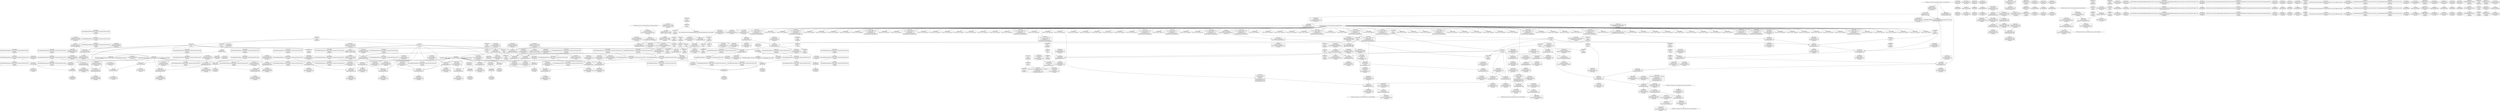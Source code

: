digraph {
	CE0x5389d00 [shape=record,shape=Mrecord,label="{CE0x5389d00|i64*_getelementptr_inbounds_(_6_x_i64_,_6_x_i64_*___llvm_gcov_ctr323,_i64_0,_i64_3)|*Constant*|*SummSource*}"]
	CE0x53d0730 [shape=record,shape=Mrecord,label="{CE0x53d0730|current_sid:tmp|*SummSource*}"]
	CE0x53d2840 [shape=record,shape=Mrecord,label="{CE0x53d2840|i64_5|*Constant*}"]
	CE0x5391b60 [shape=record,shape=Mrecord,label="{CE0x5391b60|current_sid:tobool|security/selinux/hooks.c,218|*SummSink*}"]
	CE0x5382f00 [shape=record,shape=Mrecord,label="{CE0x5382f00|i64*_getelementptr_inbounds_(_2_x_i64_,_2_x_i64_*___llvm_gcov_ctr294,_i64_0,_i64_0)|*Constant*|*SummSource*}"]
	CE0x538a000 [shape=record,shape=Mrecord,label="{CE0x538a000|ipc_has_perm:key|security/selinux/hooks.c,5134}"]
	CE0x5396400 [shape=record,shape=Mrecord,label="{CE0x5396400|80:_i32,_112:_i8*,_:_CRE_29,30_}"]
	CE0x53a7a60 [shape=record,shape=Mrecord,label="{CE0x53a7a60|i32_10|*Constant*|*SummSource*}"]
	CE0x53a4d40 [shape=record,shape=Mrecord,label="{CE0x53a4d40|current_sid:entry}"]
	CE0x539b7a0 [shape=record,shape=Mrecord,label="{CE0x539b7a0|i64*_getelementptr_inbounds_(_11_x_i64_,_11_x_i64_*___llvm_gcov_ctr125,_i64_0,_i64_6)|*Constant*}"]
	CE0x538b500 [shape=record,shape=Mrecord,label="{CE0x538b500|80:_i32,_112:_i8*,_:_CRE_96,100_|*MultipleSource*|security/selinux/hooks.c,5480|Function::selinux_sem_semop&Arg::sma::}"]
	CE0x53a9ad0 [shape=record,shape=Mrecord,label="{CE0x53a9ad0|current_sid:tmp21|security/selinux/hooks.c,218|*SummSink*}"]
	CE0x53761b0 [shape=record,shape=Mrecord,label="{CE0x53761b0|selinux_sem_semop:if.else|*SummSource*}"]
	CE0x53a82e0 [shape=record,shape=Mrecord,label="{CE0x53a82e0|i64*_getelementptr_inbounds_(_11_x_i64_,_11_x_i64_*___llvm_gcov_ctr125,_i64_0,_i64_6)|*Constant*|*SummSink*}"]
	CE0x53a9020 [shape=record,shape=Mrecord,label="{CE0x53a9020|i32_78|*Constant*|*SummSink*}"]
	CE0x53d0460 [shape=record,shape=Mrecord,label="{CE0x53d0460|current_sid:bb}"]
	CE0x53903f0 [shape=record,shape=Mrecord,label="{CE0x53903f0|current_sid:tmp8|security/selinux/hooks.c,218|*SummSink*}"]
	CE0x53a91b0 [shape=record,shape=Mrecord,label="{CE0x53a91b0|current_sid:cred|security/selinux/hooks.c,218}"]
	CE0x53aa220 [shape=record,shape=Mrecord,label="{CE0x53aa220|current_sid:security|security/selinux/hooks.c,218|*SummSource*}"]
	CE0x53aabf0 [shape=record,shape=Mrecord,label="{CE0x53aabf0|current_sid:tmp23|security/selinux/hooks.c,218|*SummSource*}"]
	CE0x53a1830 [shape=record,shape=Mrecord,label="{CE0x53a1830|ipc_has_perm:type|security/selinux/hooks.c,5133}"]
	CE0x53d3bb0 [shape=record,shape=Mrecord,label="{CE0x53d3bb0|i8_1|*Constant*}"]
	CE0x6a0d5d0 [shape=record,shape=Mrecord,label="{CE0x6a0d5d0|GLOBAL:__llvm_gcov_ctr323|Global_var:__llvm_gcov_ctr323|*SummSource*}"]
	CE0x5391750 [shape=record,shape=Mrecord,label="{CE0x5391750|get_current:tmp3|*SummSource*}"]
	CE0x5392fa0 [shape=record,shape=Mrecord,label="{CE0x5392fa0|selinux_sem_semop:tobool|security/selinux/hooks.c,5475|*SummSink*}"]
	CE0x53a98b0 [shape=record,shape=Mrecord,label="{CE0x53a98b0|current_sid:tmp21|security/selinux/hooks.c,218|*SummSource*}"]
	CE0x5391580 [shape=record,shape=Mrecord,label="{CE0x5391580|current_sid:tmp1|*SummSink*}"]
	CE0x53aeed0 [shape=record,shape=Mrecord,label="{CE0x53aeed0|ipc_has_perm:tmp1|*SummSink*}"]
	CE0x53c6610 [shape=record,shape=Mrecord,label="{CE0x53c6610|avc_has_perm:tsid|Function::avc_has_perm&Arg::tsid::|*SummSink*}"]
	CE0x53ab650 [shape=record,shape=Mrecord,label="{CE0x53ab650|current_sid:sid|security/selinux/hooks.c,220|*SummSource*}"]
	CE0x539f6c0 [shape=record,shape=Mrecord,label="{CE0x539f6c0|80:_i32,_112:_i8*,_:_CRE_67,68_}"]
	CE0x53911b0 [shape=record,shape=Mrecord,label="{CE0x53911b0|ipc_has_perm:ad|security/selinux/hooks.c, 5128|*SummSink*}"]
	CE0x53c3890 [shape=record,shape=Mrecord,label="{CE0x53c3890|ipc_has_perm:sid1|security/selinux/hooks.c,5136|*SummSource*}"]
	CE0x53da1f0 [shape=record,shape=Mrecord,label="{CE0x53da1f0|current_sid:tmp17|security/selinux/hooks.c,218|*SummSink*}"]
	CE0x538ac20 [shape=record,shape=Mrecord,label="{CE0x538ac20|current_sid:land.lhs.true|*SummSource*}"]
	CE0x5388220 [shape=record,shape=Mrecord,label="{CE0x5388220|80:_i32,_112:_i8*,_:_CRE_23,24_}"]
	CE0x53c5080 [shape=record,shape=Mrecord,label="{CE0x53c5080|ipc_has_perm:call2|security/selinux/hooks.c,5136|*SummSource*}"]
	CE0x53a4c60 [shape=record,shape=Mrecord,label="{CE0x53a4c60|GLOBAL:current_sid|*Constant*|*SummSink*}"]
	CE0x70fd9b0 [shape=record,shape=Mrecord,label="{CE0x70fd9b0|i64*_getelementptr_inbounds_(_6_x_i64_,_6_x_i64_*___llvm_gcov_ctr323,_i64_0,_i64_5)|*Constant*|*SummSource*}"]
	CE0x5384470 [shape=record,shape=Mrecord,label="{CE0x5384470|i32_0|*Constant*}"]
	CE0x53c4950 [shape=record,shape=Mrecord,label="{CE0x53c4950|ipc_has_perm:sclass|security/selinux/hooks.c,5136|*SummSink*}"]
	CE0x5398480 [shape=record,shape=Mrecord,label="{CE0x5398480|selinux_sem_semop:tmp10|security/selinux/hooks.c,5480|*SummSource*}"]
	CE0x53c4a30 [shape=record,shape=Mrecord,label="{CE0x53c4a30|ipc_has_perm:tmp8|security/selinux/hooks.c,5136}"]
	"CONST[source:1(input),value:2(dynamic)][purpose:{object}][SrcIdx:1]"
	CE0x5389750 [shape=record,shape=Mrecord,label="{CE0x5389750|_call_void_mcount()_#3|*SummSource*}"]
	CE0x538c560 [shape=record,shape=Mrecord,label="{CE0x538c560|80:_i32,_112:_i8*,_:_CRE_44,45_}"]
	CE0x53c5990 [shape=record,shape=Mrecord,label="{CE0x53c5990|avc_has_perm:entry|*SummSource*}"]
	CE0x53863c0 [shape=record,shape=Mrecord,label="{CE0x53863c0|i64*_getelementptr_inbounds_(_2_x_i64_,_2_x_i64_*___llvm_gcov_ctr98,_i64_0,_i64_1)|*Constant*}"]
	CE0x5395bd0 [shape=record,shape=Mrecord,label="{CE0x5395bd0|80:_i32,_112:_i8*,_:_CRE_62,63_}"]
	CE0x539b4f0 [shape=record,shape=Mrecord,label="{CE0x539b4f0|current_sid:tmp12|security/selinux/hooks.c,218|*SummSource*}"]
	CE0x53aa2c0 [shape=record,shape=Mrecord,label="{CE0x53aa2c0|current_sid:security|security/selinux/hooks.c,218|*SummSink*}"]
	CE0x53c47d0 [shape=record,shape=Mrecord,label="{CE0x53c47d0|ipc_has_perm:sclass|security/selinux/hooks.c,5136|*SummSource*}"]
	CE0x538a5b0 [shape=record,shape=Mrecord,label="{CE0x538a5b0|ipc_has_perm:u|security/selinux/hooks.c,5134}"]
	CE0x53a9c40 [shape=record,shape=Mrecord,label="{CE0x53a9c40|i32_22|*Constant*|*SummSource*}"]
	CE0x539f7f0 [shape=record,shape=Mrecord,label="{CE0x539f7f0|80:_i32,_112:_i8*,_:_CRE_68,69_}"]
	CE0x5384aa0 [shape=record,shape=Mrecord,label="{CE0x5384aa0|_call_void_mcount()_#3|*SummSource*}"]
	CE0x538d870 [shape=record,shape=Mrecord,label="{CE0x538d870|ipc_has_perm:perms|Function::ipc_has_perm&Arg::perms::}"]
	CE0x53c44f0 [shape=record,shape=Mrecord,label="{CE0x53c44f0|ipc_has_perm:tmp7|security/selinux/hooks.c,5136|*SummSource*}"]
	CE0x53e62b0 [shape=record,shape=Mrecord,label="{CE0x53e62b0|GLOBAL:current_task|Global_var:current_task}"]
	CE0x5393010 [shape=record,shape=Mrecord,label="{CE0x5393010|i64_2|*Constant*|*SummSource*}"]
	CE0x5378d60 [shape=record,shape=Mrecord,label="{CE0x5378d60|selinux_sem_semop:tobool|security/selinux/hooks.c,5475|*SummSource*}"]
	CE0x537a180 [shape=record,shape=Mrecord,label="{CE0x537a180|80:_i32,_112:_i8*,_:_CRE_184,188_|*MultipleSource*|security/selinux/hooks.c,5480|Function::selinux_sem_semop&Arg::sma::}"]
	CE0x539b9a0 [shape=record,shape=Mrecord,label="{CE0x539b9a0|ipc_has_perm:tmp3|*SummSink*}"]
	CE0x53c03d0 [shape=record,shape=Mrecord,label="{CE0x53c03d0|current_sid:tmp11|security/selinux/hooks.c,218|*SummSource*}"]
	CE0x5385fa0 [shape=record,shape=Mrecord,label="{CE0x5385fa0|get_current:tmp1|*SummSink*}"]
	CE0x539bd90 [shape=record,shape=Mrecord,label="{CE0x539bd90|80:_i32,_112:_i8*,_:_CRE_20,21_}"]
	CE0x5378960 [shape=record,shape=Mrecord,label="{CE0x5378960|_call_void_mcount()_#3|*SummSink*}"]
	CE0x53aca50 [shape=record,shape=Mrecord,label="{CE0x53aca50|i64*_getelementptr_inbounds_(_2_x_i64_,_2_x_i64_*___llvm_gcov_ctr98,_i64_0,_i64_0)|*Constant*|*SummSource*}"]
	CE0x53d1b80 [shape=record,shape=Mrecord,label="{CE0x53d1b80|current_sid:tmp19|security/selinux/hooks.c,218|*SummSource*}"]
	CE0x53937f0 [shape=record,shape=Mrecord,label="{CE0x53937f0|selinux_sem_semop:bb|*SummSource*}"]
	CE0x53c9130 [shape=record,shape=Mrecord,label="{CE0x53c9130|current_sid:bb|*SummSource*}"]
	CE0x538c0e0 [shape=record,shape=Mrecord,label="{CE0x538c0e0|80:_i32,_112:_i8*,_:_CRE_40,41_}"]
	CE0x538db10 [shape=record,shape=Mrecord,label="{CE0x538db10|ipc_has_perm:ipc_perms|Function::ipc_has_perm&Arg::ipc_perms::|*SummSink*}"]
	CE0x5381410 [shape=record,shape=Mrecord,label="{CE0x5381410|i32_16|*Constant*|*SummSink*}"]
	CE0x53a1b50 [shape=record,shape=Mrecord,label="{CE0x53a1b50|ipc_has_perm:type|security/selinux/hooks.c,5133|*SummSink*}"]
	CE0x539b670 [shape=record,shape=Mrecord,label="{CE0x539b670|current_sid:tmp12|security/selinux/hooks.c,218|*SummSink*}"]
	CE0x538ef10 [shape=record,shape=Mrecord,label="{CE0x538ef10|current_sid:tmp|*SummSink*}"]
	CE0x53c5840 [shape=record,shape=Mrecord,label="{CE0x53c5840|avc_has_perm:entry}"]
	CE0x537a350 [shape=record,shape=Mrecord,label="{CE0x537a350|80:_i32,_112:_i8*,_:_CRE_188,192_|*MultipleSource*|security/selinux/hooks.c,5480|Function::selinux_sem_semop&Arg::sma::}"]
	CE0x5391960 [shape=record,shape=Mrecord,label="{CE0x5391960|ipc_has_perm:tmp2|*SummSource*}"]
	CE0x53c25d0 [shape=record,shape=Mrecord,label="{CE0x53c25d0|current_sid:do.end|*SummSource*}"]
	CE0x5397580 [shape=record,shape=Mrecord,label="{CE0x5397580|i32_48|*Constant*|*SummSink*}"]
	CE0x53a13b0 [shape=record,shape=Mrecord,label="{CE0x53a13b0|ipc_has_perm:tmp5|security/selinux/hooks.c,5131|*SummSink*}"]
	CE0x53d4400 [shape=record,shape=Mrecord,label="{CE0x53d4400|_call_void_lockdep_rcu_suspicious(i8*_getelementptr_inbounds_(_25_x_i8_,_25_x_i8_*_.str3,_i32_0,_i32_0),_i32_218,_i8*_getelementptr_inbounds_(_45_x_i8_,_45_x_i8_*_.str12,_i32_0,_i32_0))_#10,_!dbg_!27727|security/selinux/hooks.c,218|*SummSink*}"]
	CE0x53a7930 [shape=record,shape=Mrecord,label="{CE0x53a7930|i32_10|*Constant*}"]
	CE0x53d2a50 [shape=record,shape=Mrecord,label="{CE0x53d2a50|current_sid:tmp9|security/selinux/hooks.c,218}"]
	CE0x72cab10 [shape=record,shape=Mrecord,label="{CE0x72cab10|i64*_getelementptr_inbounds_(_6_x_i64_,_6_x_i64_*___llvm_gcov_ctr323,_i64_0,_i64_3)|*Constant*}"]
	CE0x538a660 [shape=record,shape=Mrecord,label="{CE0x538a660|i64*_getelementptr_inbounds_(_11_x_i64_,_11_x_i64_*___llvm_gcov_ctr125,_i64_0,_i64_1)|*Constant*|*SummSource*}"]
	CE0x538a3d0 [shape=record,shape=Mrecord,label="{CE0x538a3d0|ipc_has_perm:tmp6|*LoadInst*|security/selinux/hooks.c,5134}"]
	CE0x538d990 [shape=record,shape=Mrecord,label="{CE0x538d990|ipc_has_perm:ipc_perms|Function::ipc_has_perm&Arg::ipc_perms::}"]
	CE0x538a4d0 [shape=record,shape=Mrecord,label="{CE0x538a4d0|ipc_has_perm:tmp6|*LoadInst*|security/selinux/hooks.c,5134|*SummSink*}"]
	CE0x5383c50 [shape=record,shape=Mrecord,label="{CE0x5383c50|80:_i32,_112:_i8*,_:_CRE_25,26_}"]
	CE0x5395aa0 [shape=record,shape=Mrecord,label="{CE0x5395aa0|80:_i32,_112:_i8*,_:_CRE_61,62_}"]
	CE0x538e850 [shape=record,shape=Mrecord,label="{CE0x538e850|ipc_has_perm:bb|*SummSource*}"]
	CE0x5399c90 [shape=record,shape=Mrecord,label="{CE0x5399c90|80:_i32,_112:_i8*,_:_CRE_15,16_}"]
	CE0x537df10 [shape=record,shape=Mrecord,label="{CE0x537df10|80:_i32,_112:_i8*,_:_CRE_9,10_}"]
	CE0x53c5370 [shape=record,shape=Mrecord,label="{CE0x53c5370|i32_(i32,_i32,_i16,_i32,_%struct.common_audit_data*)*_bitcast_(i32_(i32,_i32,_i16,_i32,_%struct.common_audit_data.495*)*_avc_has_perm_to_i32_(i32,_i32,_i16,_i32,_%struct.common_audit_data*)*)|*Constant*}"]
	CE0x5390b90 [shape=record,shape=Mrecord,label="{CE0x5390b90|i64_3|*Constant*|*SummSource*}"]
	CE0x53cfa40 [shape=record,shape=Mrecord,label="{CE0x53cfa40|current_sid:call|security/selinux/hooks.c,218|*SummSink*}"]
	CE0x5383b20 [shape=record,shape=Mrecord,label="{CE0x5383b20|80:_i32,_112:_i8*,_:_CRE_24,25_}"]
	CE0x53c6130 [shape=record,shape=Mrecord,label="{CE0x53c6130|avc_has_perm:ssid|Function::avc_has_perm&Arg::ssid::|*SummSource*}"]
	CE0x53a5400 [shape=record,shape=Mrecord,label="{CE0x53a5400|get_current:tmp3}"]
	CE0x538fed0 [shape=record,shape=Mrecord,label="{CE0x538fed0|i64*_getelementptr_inbounds_(_11_x_i64_,_11_x_i64_*___llvm_gcov_ctr125,_i64_0,_i64_0)|*Constant*}"]
	CE0x53e61f0 [shape=record,shape=Mrecord,label="{CE0x53e61f0|get_current:tmp4|./arch/x86/include/asm/current.h,14|*SummSink*}"]
	CE0x53d0560 [shape=record,shape=Mrecord,label="{CE0x53d0560|i64*_getelementptr_inbounds_(_11_x_i64_,_11_x_i64_*___llvm_gcov_ctr125,_i64_0,_i64_0)|*Constant*|*SummSink*}"]
	CE0x53a93f0 [shape=record,shape=Mrecord,label="{CE0x53a93f0|current_sid:cred|security/selinux/hooks.c,218|*SummSink*}"]
	CE0x539e5c0 [shape=record,shape=Mrecord,label="{CE0x539e5c0|ipc_has_perm:tmp3|*SummSource*}"]
	CE0x5380790 [shape=record,shape=Mrecord,label="{CE0x5380790|selinux_sem_semop:tmp2|security/selinux/hooks.c,5475|*SummSource*}"]
	CE0x539e110 [shape=record,shape=Mrecord,label="{CE0x539e110|selinux_sem_semop:tmp11|security/selinux/hooks.c,5480}"]
	CE0x53a75f0 [shape=record,shape=Mrecord,label="{CE0x53a75f0|get_current:entry|*SummSink*}"]
	CE0x538a7c0 [shape=record,shape=Mrecord,label="{CE0x538a7c0|i64*_getelementptr_inbounds_(_11_x_i64_,_11_x_i64_*___llvm_gcov_ctr125,_i64_0,_i64_1)|*Constant*|*SummSink*}"]
	CE0x53af350 [shape=record,shape=Mrecord,label="{CE0x53af350|i64*_getelementptr_inbounds_(_6_x_i64_,_6_x_i64_*___llvm_gcov_ctr323,_i64_0,_i64_0)|*Constant*|*SummSink*}"]
	CE0x5389bb0 [shape=record,shape=Mrecord,label="{CE0x5389bb0|selinux_sem_semop:tmp5|security/selinux/hooks.c,5475|*SummSink*}"]
	CE0x53c7480 [shape=record,shape=Mrecord,label="{CE0x53c7480|avc_has_perm:auditdata|Function::avc_has_perm&Arg::auditdata::|*SummSink*}"]
	CE0x537edd0 [shape=record,shape=Mrecord,label="{CE0x537edd0|_call_void_mcount()_#3}"]
	CE0x5c6f4f0 [shape=record,shape=Mrecord,label="{CE0x5c6f4f0|selinux_sem_semop:tmp3|security/selinux/hooks.c,5475|*SummSink*}"]
	CE0x53c3ed0 [shape=record,shape=Mrecord,label="{CE0x53c3ed0|0:_i16,_4:_i32,_:_CRE_4,8_|*MultipleSource*|*LoadInst*|security/selinux/hooks.c,5131|security/selinux/hooks.c,5131|security/selinux/hooks.c,5136}"]
	CE0x5397510 [shape=record,shape=Mrecord,label="{CE0x5397510|i32_48|*Constant*|*SummSource*}"]
	CE0x5385020 [shape=record,shape=Mrecord,label="{CE0x5385020|ipc_has_perm:call|security/selinux/hooks.c,5129|*SummSource*}"]
	CE0x53d2620 [shape=record,shape=Mrecord,label="{CE0x53d2620|current_sid:do.body}"]
	CE0x53792e0 [shape=record,shape=Mrecord,label="{CE0x53792e0|selinux_sem_semop:if.else|*SummSink*}"]
	CE0x53c9200 [shape=record,shape=Mrecord,label="{CE0x53c9200|current_sid:bb|*SummSink*}"]
	CE0x53cac90 [shape=record,shape=Mrecord,label="{CE0x53cac90|i64_4|*Constant*|*SummSource*}"]
	CE0x53955e0 [shape=record,shape=Mrecord,label="{CE0x53955e0|80:_i32,_112:_i8*,_:_CRE_57,58_}"]
	CE0x53aa1b0 [shape=record,shape=Mrecord,label="{CE0x53aa1b0|current_sid:security|security/selinux/hooks.c,218}"]
	CE0x53ac920 [shape=record,shape=Mrecord,label="{CE0x53ac920|get_current:bb|*SummSink*}"]
	CE0x5397240 [shape=record,shape=Mrecord,label="{CE0x5397240|i32_48|*Constant*}"]
	CE0x5376bb0 [shape=record,shape=Mrecord,label="{CE0x5376bb0|i32_0|*Constant*|*SummSource*}"]
	CE0x53af090 [shape=record,shape=Mrecord,label="{CE0x53af090|i32_1|*Constant*|*SummSource*}"]
	CE0x53a3d90 [shape=record,shape=Mrecord,label="{CE0x53a3d90|i8_4|*Constant*|*SummSink*}"]
	CE0x5387860 [shape=record,shape=Mrecord,label="{CE0x5387860|80:_i32,_112:_i8*,_:_CRE_36,37_}"]
	CE0x53d1e80 [shape=record,shape=Mrecord,label="{CE0x53d1e80|i64*_getelementptr_inbounds_(_11_x_i64_,_11_x_i64_*___llvm_gcov_ctr125,_i64_0,_i64_10)|*Constant*|*SummSink*}"]
	CE0x53d2c20 [shape=record,shape=Mrecord,label="{CE0x53d2c20|current_sid:tmp9|security/selinux/hooks.c,218|*SummSink*}"]
	CE0x53aeb60 [shape=record,shape=Mrecord,label="{CE0x53aeb60|GLOBAL:current_task|Global_var:current_task|*SummSink*}"]
	CE0x5382950 [shape=record,shape=Mrecord,label="{CE0x5382950|_call_void_mcount()_#3|*SummSink*}"]
	CE0x5395710 [shape=record,shape=Mrecord,label="{CE0x5395710|80:_i32,_112:_i8*,_:_CRE_58,59_}"]
	CE0x53a99e0 [shape=record,shape=Mrecord,label="{CE0x53a99e0|i32_22|*Constant*}"]
	CE0x53a7680 [shape=record,shape=Mrecord,label="{CE0x53a7680|_ret_%struct.task_struct*_%tmp4,_!dbg_!27714|./arch/x86/include/asm/current.h,14|*SummSource*}"]
	CE0x53a3f00 [shape=record,shape=Mrecord,label="{CE0x53a3f00|i32_3|*Constant*}"]
	CE0x5374ed0 [shape=record,shape=Mrecord,label="{CE0x5374ed0|selinux_sem_semop:tmp6|security/selinux/hooks.c,5476|*SummSink*}"]
	CE0x53c2e50 [shape=record,shape=Mrecord,label="{CE0x53c2e50|ipc_has_perm:u|security/selinux/hooks.c,5134|*SummSource*}"]
	CE0x5379fb0 [shape=record,shape=Mrecord,label="{CE0x5379fb0|80:_i32,_112:_i8*,_:_CRE_176,184_|*MultipleSource*|security/selinux/hooks.c,5480|Function::selinux_sem_semop&Arg::sma::}"]
	CE0x539d020 [shape=record,shape=Mrecord,label="{CE0x539d020|selinux_sem_semop:sma|Function::selinux_sem_semop&Arg::sma::|*SummSink*}"]
	CE0x539b250 [shape=record,shape=Mrecord,label="{CE0x539b250|current_sid:tmp11|security/selinux/hooks.c,218|*SummSink*}"]
	CE0x53c9ac0 [shape=record,shape=Mrecord,label="{CE0x53c9ac0|i32_218|*Constant*|*SummSource*}"]
	CE0x53aebd0 [shape=record,shape=Mrecord,label="{CE0x53aebd0|%struct.task_struct*_(%struct.task_struct**)*_asm_movq_%gs:$_1:P_,$0_,_r,im,_dirflag_,_fpsr_,_flags_}"]
	CE0x4c480f0 [shape=record,shape=Mrecord,label="{CE0x4c480f0|selinux_sem_semop:tmp4|security/selinux/hooks.c,5475}"]
	CE0x537a890 [shape=record,shape=Mrecord,label="{CE0x537a890|selinux_sem_semop:call|security/selinux/hooks.c,5480|*SummSource*}"]
	CE0x5374ce0 [shape=record,shape=Mrecord,label="{CE0x5374ce0|selinux_sem_semop:tmp6|security/selinux/hooks.c,5476|*SummSource*}"]
	"CONST[source:0(mediator),value:2(dynamic)][purpose:{object}][SnkIdx:2]"
	CE0x53c5c70 [shape=record,shape=Mrecord,label="{CE0x53c5c70|avc_has_perm:entry|*SummSink*}"]
	CE0x53971a0 [shape=record,shape=Mrecord,label="{CE0x53971a0|selinux_sem_semop:entry|*SummSink*}"]
	CE0x53d51e0 [shape=record,shape=Mrecord,label="{CE0x53d51e0|current_sid:tmp15|security/selinux/hooks.c,218|*SummSink*}"]
	CE0x5383520 [shape=record,shape=Mrecord,label="{CE0x5383520|selinux_sem_semop:alter|Function::selinux_sem_semop&Arg::alter::|*SummSource*}"]
	CE0x538e500 [shape=record,shape=Mrecord,label="{CE0x538e500|ipc_has_perm:bb|*SummSink*}"]
	CE0x5389210 [shape=record,shape=Mrecord,label="{CE0x5389210|80:_i32,_112:_i8*,_:_CRE_55,56_}"]
	CE0x53a5610 [shape=record,shape=Mrecord,label="{CE0x53a5610|i64*_getelementptr_inbounds_(_2_x_i64_,_2_x_i64_*___llvm_gcov_ctr294,_i64_0,_i64_1)|*Constant*|*SummSink*}"]
	CE0x53a0a50 [shape=record,shape=Mrecord,label="{CE0x53a0a50|ipc_has_perm:tmp5|security/selinux/hooks.c,5131}"]
	CE0x53ab560 [shape=record,shape=Mrecord,label="{CE0x53ab560|current_sid:sid|security/selinux/hooks.c,220|*SummSink*}"]
	CE0x53a6bc0 [shape=record,shape=Mrecord,label="{CE0x53a6bc0|current_sid:call4|security/selinux/hooks.c,218|*SummSource*}"]
	CE0x53ac5f0 [shape=record,shape=Mrecord,label="{CE0x53ac5f0|current_sid:tmp24|security/selinux/hooks.c,220|*SummSink*}"]
	CE0x538e9e0 [shape=record,shape=Mrecord,label="{CE0x538e9e0|get_current:tmp2|*SummSource*}"]
	CE0x5388af0 [shape=record,shape=Mrecord,label="{CE0x5388af0|80:_i32,_112:_i8*,_:_CRE_49,50_}"]
	CE0x538ac90 [shape=record,shape=Mrecord,label="{CE0x538ac90|current_sid:land.lhs.true|*SummSink*}"]
	CE0x539a020 [shape=record,shape=Mrecord,label="{CE0x539a020|80:_i32,_112:_i8*,_:_CRE_18,19_}"]
	CE0x537d940 [shape=record,shape=Mrecord,label="{CE0x537d940|i64_1|*Constant*}"]
	CE0x53cba60 [shape=record,shape=Mrecord,label="{CE0x53cba60|current_sid:land.lhs.true}"]
	CE0x539f590 [shape=record,shape=Mrecord,label="{CE0x539f590|80:_i32,_112:_i8*,_:_CRE_66,67_}"]
	CE0x53cb2b0 [shape=record,shape=Mrecord,label="{CE0x53cb2b0|current_sid:tmp2|*SummSource*}"]
	CE0x5399b60 [shape=record,shape=Mrecord,label="{CE0x5399b60|80:_i32,_112:_i8*,_:_CRE_14,15_}"]
	CE0x53d20e0 [shape=record,shape=Mrecord,label="{CE0x53d20e0|current_sid:tmp20|security/selinux/hooks.c,218|*SummSource*}"]
	CE0x53c46d0 [shape=record,shape=Mrecord,label="{CE0x53c46d0|ipc_has_perm:tmp7|security/selinux/hooks.c,5136|*SummSink*}"]
	CE0x5390010 [shape=record,shape=Mrecord,label="{CE0x5390010|i64*_getelementptr_inbounds_(_11_x_i64_,_11_x_i64_*___llvm_gcov_ctr125,_i64_0,_i64_0)|*Constant*|*SummSource*}"]
	CE0x53d29b0 [shape=record,shape=Mrecord,label="{CE0x53d29b0|i64_5|*Constant*|*SummSink*}"]
	CE0x53cf1c0 [shape=record,shape=Mrecord,label="{CE0x53cf1c0|i8*_getelementptr_inbounds_(_25_x_i8_,_25_x_i8_*_.str3,_i32_0,_i32_0)|*Constant*|*SummSource*}"]
	CE0x53aa5e0 [shape=record,shape=Mrecord,label="{CE0x53aa5e0|current_sid:tmp22|security/selinux/hooks.c,218}"]
	CE0x53a04c0 [shape=record,shape=Mrecord,label="{CE0x53a04c0|80:_i32,_112:_i8*,_:_CRE_5,6_}"]
	"CONST[source:0(mediator),value:0(static)][purpose:{operation}][SnkIdx:3]"
	CE0x53d99f0 [shape=record,shape=Mrecord,label="{CE0x53d99f0|i64*_getelementptr_inbounds_(_11_x_i64_,_11_x_i64_*___llvm_gcov_ctr125,_i64_0,_i64_9)|*Constant*}"]
	CE0x536d880 [shape=record,shape=Mrecord,label="{CE0x536d880|i64*_getelementptr_inbounds_(_11_x_i64_,_11_x_i64_*___llvm_gcov_ctr125,_i64_0,_i64_8)|*Constant*}"]
	CE0x53ca1f0 [shape=record,shape=Mrecord,label="{CE0x53ca1f0|i8*_getelementptr_inbounds_(_45_x_i8_,_45_x_i8_*_.str12,_i32_0,_i32_0)|*Constant*|*SummSource*}"]
	CE0x53a0720 [shape=record,shape=Mrecord,label="{CE0x53a0720|80:_i32,_112:_i8*,_:_CRE_7,8_}"]
	CE0x538d6c0 [shape=record,shape=Mrecord,label="{CE0x538d6c0|ipc_has_perm:entry|*SummSource*}"]
	CE0x539a910 [shape=record,shape=Mrecord,label="{CE0x539a910|selinux_sem_semop:tmp7|security/selinux/hooks.c,5476}"]
	CE0x53caa60 [shape=record,shape=Mrecord,label="{CE0x53caa60|i64_4|*Constant*}"]
	CE0x5389e30 [shape=record,shape=Mrecord,label="{CE0x5389e30|i32_3|*Constant*|*SummSink*}"]
	CE0x53c6a50 [shape=record,shape=Mrecord,label="{CE0x53c6a50|avc_has_perm:tclass|Function::avc_has_perm&Arg::tclass::|*SummSink*}"]
	CE0x5390e90 [shape=record,shape=Mrecord,label="{CE0x5390e90|current_sid:tmp4|security/selinux/hooks.c,218|*SummSource*}"]
	CE0x5376020 [shape=record,shape=Mrecord,label="{CE0x5376020|selinux_sem_semop:if.then|*SummSource*}"]
	CE0x5397130 [shape=record,shape=Mrecord,label="{CE0x5397130|selinux_sem_semop:tmp10|security/selinux/hooks.c,5480}"]
	CE0x53d5170 [shape=record,shape=Mrecord,label="{CE0x53d5170|current_sid:tmp15|security/selinux/hooks.c,218|*SummSource*}"]
	CE0x53c7b50 [shape=record,shape=Mrecord,label="{CE0x53c7b50|current_sid:do.end}"]
	CE0x5391e30 [shape=record,shape=Mrecord,label="{CE0x5391e30|i64_2|*Constant*}"]
	CE0x53c64e0 [shape=record,shape=Mrecord,label="{CE0x53c64e0|avc_has_perm:tsid|Function::avc_has_perm&Arg::tsid::|*SummSource*}"]
	CE0x5376b40 [shape=record,shape=Mrecord,label="{CE0x5376b40|i32_0|*Constant*|*SummSink*}"]
	CE0x538d5e0 [shape=record,shape=Mrecord,label="{CE0x538d5e0|ipc_has_perm:entry}"]
	CE0x53aaf70 [shape=record,shape=Mrecord,label="{CE0x53aaf70|get_current:tmp1}"]
	CE0x537a520 [shape=record,shape=Mrecord,label="{CE0x537a520|GLOBAL:ipc_has_perm|*Constant*}"]
	CE0x537ab50 [shape=record,shape=Mrecord,label="{CE0x537ab50|_ret_i32_%call,_!dbg_!27725|security/selinux/hooks.c,5480}"]
	CE0x53a3c40 [shape=record,shape=Mrecord,label="{CE0x53a3c40|i8_4|*Constant*|*SummSource*}"]
	CE0x53917f0 [shape=record,shape=Mrecord,label="{CE0x53917f0|get_current:tmp3|*SummSink*}"]
	CE0x53864d0 [shape=record,shape=Mrecord,label="{CE0x53864d0|selinux_sem_semop:tmp}"]
	CE0x5396530 [shape=record,shape=Mrecord,label="{CE0x5396530|80:_i32,_112:_i8*,_:_CRE_30,31_}"]
	CE0x53a9090 [shape=record,shape=Mrecord,label="{CE0x53a9090|i32_78|*Constant*|*SummSource*}"]
	CE0x53c41c0 [shape=record,shape=Mrecord,label="{CE0x53c41c0|ipc_has_perm:sclass|security/selinux/hooks.c,5136}"]
	CE0x53c98c0 [shape=record,shape=Mrecord,label="{CE0x53c98c0|i32_218|*Constant*}"]
	CE0x5388d50 [shape=record,shape=Mrecord,label="{CE0x5388d50|80:_i32,_112:_i8*,_:_CRE_51,52_}"]
	CE0x5379c10 [shape=record,shape=Mrecord,label="{CE0x5379c10|80:_i32,_112:_i8*,_:_CRE_160,168_|*MultipleSource*|security/selinux/hooks.c,5480|Function::selinux_sem_semop&Arg::sma::}"]
	CE0x53c5ee0 [shape=record,shape=Mrecord,label="{CE0x53c5ee0|avc_has_perm:ssid|Function::avc_has_perm&Arg::ssid::}"]
	CE0x537aa30 [shape=record,shape=Mrecord,label="{CE0x537aa30|_ret_i32_%call,_!dbg_!27725|security/selinux/hooks.c,5480|*SummSink*}"]
	CE0x5399ef0 [shape=record,shape=Mrecord,label="{CE0x5399ef0|80:_i32,_112:_i8*,_:_CRE_17,18_}"]
	CE0x538d790 [shape=record,shape=Mrecord,label="{CE0x538d790|ipc_has_perm:entry|*SummSink*}"]
	CE0x53c3a00 [shape=record,shape=Mrecord,label="{CE0x53c3a00|ipc_has_perm:sid1|security/selinux/hooks.c,5136|*SummSink*}"]
	CE0x539e0a0 [shape=record,shape=Mrecord,label="{CE0x539e0a0|selinux_sem_semop:sma|Function::selinux_sem_semop&Arg::sma::}"]
	CE0x537a6f0 [shape=record,shape=Mrecord,label="{CE0x537a6f0|selinux_sem_semop:call|security/selinux/hooks.c,5480}"]
	CE0x5389850 [shape=record,shape=Mrecord,label="{CE0x5389850|_call_void_mcount()_#3|*SummSink*}"]
	CE0x53aa760 [shape=record,shape=Mrecord,label="{CE0x53aa760|current_sid:tmp22|security/selinux/hooks.c,218|*SummSource*}"]
	CE0x53c33f0 [shape=record,shape=Mrecord,label="{CE0x53c33f0|ipc_has_perm:ipc_id|security/selinux/hooks.c,5134|*SummSink*}"]
	CE0x5387360 [shape=record,shape=Mrecord,label="{CE0x5387360|selinux_sem_semop:tmp2|security/selinux/hooks.c,5475|*SummSink*}"]
	CE0x53a49e0 [shape=record,shape=Mrecord,label="{CE0x53a49e0|GLOBAL:current_sid|*Constant*}"]
	CE0x53d28e0 [shape=record,shape=Mrecord,label="{CE0x53d28e0|i64_5|*Constant*|*SummSource*}"]
	CE0x53cef70 [shape=record,shape=Mrecord,label="{CE0x53cef70|i8*_getelementptr_inbounds_(_25_x_i8_,_25_x_i8_*_.str3,_i32_0,_i32_0)|*Constant*}"]
	CE0x53d57f0 [shape=record,shape=Mrecord,label="{CE0x53d57f0|current_sid:tmp16|security/selinux/hooks.c,218|*SummSink*}"]
	CE0x53a7ec0 [shape=record,shape=Mrecord,label="{CE0x53a7ec0|current_sid:tobool|security/selinux/hooks.c,218}"]
	CE0x53c77c0 [shape=record,shape=Mrecord,label="{CE0x53c77c0|_ret_i32_%retval.0,_!dbg_!27728|security/selinux/avc.c,775|*SummSink*}"]
	CE0x539fcb0 [shape=record,shape=Mrecord,label="{CE0x539fcb0|80:_i32,_112:_i8*,_:_CRE_72,73_|*MultipleSource*|security/selinux/hooks.c,5480|Function::selinux_sem_semop&Arg::sma::}"]
	CE0x53c5200 [shape=record,shape=Mrecord,label="{CE0x53c5200|ipc_has_perm:call2|security/selinux/hooks.c,5136|*SummSink*}"]
	CE0x53d15a0 [shape=record,shape=Mrecord,label="{CE0x53d15a0|current_sid:tmp18|security/selinux/hooks.c,218|*SummSink*}"]
	CE0x5378c00 [shape=record,shape=Mrecord,label="{CE0x5378c00|i64_1|*Constant*|*SummSink*}"]
	CE0x53991f0 [shape=record,shape=Mrecord,label="{CE0x53991f0|i64*_getelementptr_inbounds_(_6_x_i64_,_6_x_i64_*___llvm_gcov_ctr323,_i64_0,_i64_4)|*Constant*|*SummSink*}"]
	CE0x5379230 [shape=record,shape=Mrecord,label="{CE0x5379230|selinux_sem_semop:tmp|*SummSink*}"]
	CE0x5396a60 [shape=record,shape=Mrecord,label="{CE0x5396a60|selinux_sem_semop:sma|Function::selinux_sem_semop&Arg::sma::|*SummSource*}"]
	CE0x53abcf0 [shape=record,shape=Mrecord,label="{CE0x53abcf0|COLLAPSED:_GCMRE___llvm_gcov_ctr98_internal_global_2_x_i64_zeroinitializer:_elem_0:default:}"]
	CE0x5374c70 [shape=record,shape=Mrecord,label="{CE0x5374c70|selinux_sem_semop:tmp6|security/selinux/hooks.c,5476}"]
	CE0x5395d00 [shape=record,shape=Mrecord,label="{CE0x5395d00|80:_i32,_112:_i8*,_:_CRE_63,64_}"]
	CE0x536cfe0 [shape=record,shape=Mrecord,label="{CE0x536cfe0|current_sid:tmp4|security/selinux/hooks.c,218|*SummSink*}"]
	CE0x536d8f0 [shape=record,shape=Mrecord,label="{CE0x536d8f0|i64*_getelementptr_inbounds_(_11_x_i64_,_11_x_i64_*___llvm_gcov_ctr125,_i64_0,_i64_8)|*Constant*|*SummSource*}"]
	CE0x5410570 [shape=record,shape=Mrecord,label="{CE0x5410570|%struct.task_struct*_(%struct.task_struct**)*_asm_movq_%gs:$_1:P_,$0_,_r,im,_dirflag_,_fpsr_,_flags_|*SummSink*}"]
	CE0x53c6920 [shape=record,shape=Mrecord,label="{CE0x53c6920|avc_has_perm:tclass|Function::avc_has_perm&Arg::tclass::|*SummSource*}"]
	CE0x5379020 [shape=record,shape=Mrecord,label="{CE0x5379020|selinux_sem_semop:tmp1}"]
	CE0x53a1260 [shape=record,shape=Mrecord,label="{CE0x53a1260|ipc_has_perm:tmp5|security/selinux/hooks.c,5131|*SummSource*}"]
	CE0x53c3e60 [shape=record,shape=Mrecord,label="{CE0x53c3e60|0:_i16,_4:_i32,_:_CRE_0,2_|*MultipleSource*|*LoadInst*|security/selinux/hooks.c,5131|security/selinux/hooks.c,5131|security/selinux/hooks.c,5136}"]
	CE0x72ca9c0 [shape=record,shape=Mrecord,label="{CE0x72ca9c0|GLOBAL:__llvm_gcov_ctr323|Global_var:__llvm_gcov_ctr323}"]
	CE0x53d56c0 [shape=record,shape=Mrecord,label="{CE0x53d56c0|current_sid:tmp16|security/selinux/hooks.c,218|*SummSource*}"]
	CE0x538c8f0 [shape=record,shape=Mrecord,label="{CE0x538c8f0|80:_i32,_112:_i8*,_:_CRE_47,48_}"]
	CE0x538f6b0 [shape=record,shape=Mrecord,label="{CE0x538f6b0|current_sid:call|security/selinux/hooks.c,218|*SummSource*}"]
	CE0x53aaf00 [shape=record,shape=Mrecord,label="{CE0x53aaf00|i32_1|*Constant*}"]
	CE0x53c81c0 [shape=record,shape=Mrecord,label="{CE0x53c81c0|current_sid:tmp7|security/selinux/hooks.c,218|*SummSink*}"]
	CE0x53d02b0 [shape=record,shape=Mrecord,label="{CE0x53d02b0|current_sid:land.lhs.true2|*SummSource*}"]
	CE0x538b6d0 [shape=record,shape=Mrecord,label="{CE0x538b6d0|80:_i32,_112:_i8*,_:_CRE_100,102_|*MultipleSource*|security/selinux/hooks.c,5480|Function::selinux_sem_semop&Arg::sma::}"]
	CE0x53794d0 [shape=record,shape=Mrecord,label="{CE0x53794d0|80:_i32,_112:_i8*,_:_CRE_128,136_|*MultipleSource*|security/selinux/hooks.c,5480|Function::selinux_sem_semop&Arg::sma::}"]
	CE0x53aa040 [shape=record,shape=Mrecord,label="{CE0x53aa040|COLLAPSED:_CMRE:_elem_0::|security/selinux/hooks.c,218}"]
	CE0x53d27d0 [shape=record,shape=Mrecord,label="{CE0x53d27d0|current_sid:tmp10|security/selinux/hooks.c,218}"]
	CE0x53c7600 [shape=record,shape=Mrecord,label="{CE0x53c7600|_ret_i32_%retval.0,_!dbg_!27728|security/selinux/avc.c,775|*SummSource*}"]
	CE0x53a5a70 [shape=record,shape=Mrecord,label="{CE0x53a5a70|current_sid:tmp3|*SummSink*}"]
	CE0x53931a0 [shape=record,shape=Mrecord,label="{CE0x53931a0|_call_void_mcount()_#3|*SummSource*}"]
	CE0x53da400 [shape=record,shape=Mrecord,label="{CE0x53da400|current_sid:tmp18|security/selinux/hooks.c,218}"]
	CE0x53a05f0 [shape=record,shape=Mrecord,label="{CE0x53a05f0|80:_i32,_112:_i8*,_:_CRE_6,7_}"]
	CE0x53d1f60 [shape=record,shape=Mrecord,label="{CE0x53d1f60|current_sid:tmp20|security/selinux/hooks.c,218}"]
	CE0x53c7330 [shape=record,shape=Mrecord,label="{CE0x53c7330|avc_has_perm:auditdata|Function::avc_has_perm&Arg::auditdata::|*SummSource*}"]
	CE0x539f330 [shape=record,shape=Mrecord,label="{CE0x539f330|80:_i32,_112:_i8*,_:_CRE_64,65_}"]
	CE0x53a6930 [shape=record,shape=Mrecord,label="{CE0x53a6930|current_sid:call4|security/selinux/hooks.c,218}"]
	CE0x53cf970 [shape=record,shape=Mrecord,label="{CE0x53cf970|current_sid:do.body|*SummSink*}"]
	CE0x53821e0 [shape=record,shape=Mrecord,label="{CE0x53821e0|selinux_sem_semop:tmp9|security/selinux/hooks.c,5478|*SummSource*}"]
	CE0x53cb320 [shape=record,shape=Mrecord,label="{CE0x53cb320|current_sid:tmp2|*SummSink*}"]
	CE0x6732a90 [shape=record,shape=Mrecord,label="{CE0x6732a90|selinux_sem_semop:tmp5|security/selinux/hooks.c,5475}"]
	CE0x5386330 [shape=record,shape=Mrecord,label="{CE0x5386330|selinux_sem_semop:tmp1|*SummSink*}"]
	CE0x5391c30 [shape=record,shape=Mrecord,label="{CE0x5391c30|current_sid:tobool|security/selinux/hooks.c,218|*SummSource*}"]
	CE0x53829f0 [shape=record,shape=Mrecord,label="{CE0x53829f0|get_current:tmp4|./arch/x86/include/asm/current.h,14}"]
	CE0x53d1dd0 [shape=record,shape=Mrecord,label="{CE0x53d1dd0|i64*_getelementptr_inbounds_(_11_x_i64_,_11_x_i64_*___llvm_gcov_ctr125,_i64_0,_i64_10)|*Constant*|*SummSource*}"]
	CE0x5396790 [shape=record,shape=Mrecord,label="{CE0x5396790|80:_i32,_112:_i8*,_:_CRE_32,33_}"]
	CE0x538c430 [shape=record,shape=Mrecord,label="{CE0x538c430|80:_i32,_112:_i8*,_:_CRE_43,44_}"]
	CE0x537dd60 [shape=record,shape=Mrecord,label="{CE0x537dd60|selinux_sem_semop:tmp1|*SummSource*}"]
	CE0x5396ed0 [shape=record,shape=Mrecord,label="{CE0x5396ed0|i64*_getelementptr_inbounds_(_6_x_i64_,_6_x_i64_*___llvm_gcov_ctr323,_i64_0,_i64_5)|*Constant*|*SummSink*}"]
	CE0x5388c20 [shape=record,shape=Mrecord,label="{CE0x5388c20|80:_i32,_112:_i8*,_:_CRE_50,51_}"]
	CE0x6732b90 [shape=record,shape=Mrecord,label="{CE0x6732b90|selinux_sem_semop:tmp5|security/selinux/hooks.c,5475|*SummSource*}"]
	CE0x5384510 [shape=record,shape=Mrecord,label="{CE0x5384510|ipc_has_perm:security|security/selinux/hooks.c,5131|*SummSink*}"]
	CE0x5390df0 [shape=record,shape=Mrecord,label="{CE0x5390df0|current_sid:tmp4|security/selinux/hooks.c,218}"]
	CE0x5379de0 [shape=record,shape=Mrecord,label="{CE0x5379de0|80:_i32,_112:_i8*,_:_CRE_168,176_|*MultipleSource*|security/selinux/hooks.c,5480|Function::selinux_sem_semop&Arg::sma::}"]
	CE0x53d54f0 [shape=record,shape=Mrecord,label="{CE0x53d54f0|current_sid:tmp16|security/selinux/hooks.c,218}"]
	CE0x537e010 [shape=record,shape=Mrecord,label="{CE0x537e010|80:_i32,_112:_i8*,_:_CRE_10,11_}"]
	CE0x538d4b0 [shape=record,shape=Mrecord,label="{CE0x538d4b0|GLOBAL:ipc_has_perm|*Constant*|*SummSink*}"]
	CE0x539ed60 [shape=record,shape=Mrecord,label="{CE0x539ed60|ipc_has_perm:security|security/selinux/hooks.c,5131|*SummSource*}"]
	CE0x53ac2d0 [shape=record,shape=Mrecord,label="{CE0x53ac2d0|current_sid:tmp24|security/selinux/hooks.c,220}"]
	CE0x539ba60 [shape=record,shape=Mrecord,label="{CE0x539ba60|_call_void_mcount()_#3}"]
	CE0x539ff10 [shape=record,shape=Mrecord,label="{CE0x539ff10|80:_i32,_112:_i8*,_:_CRE_80,84_|*MultipleSource*|security/selinux/hooks.c,5480|Function::selinux_sem_semop&Arg::sma::}"]
	CE0x53a0850 [shape=record,shape=Mrecord,label="{CE0x53a0850|80:_i32,_112:_i8*,_:_CRE_8,9_}"]
	CE0x538ad30 [shape=record,shape=Mrecord,label="{CE0x538ad30|current_sid:land.lhs.true2}"]
	CE0x538e390 [shape=record,shape=Mrecord,label="{CE0x538e390|_ret_i32_%call2,_!dbg_!27728|security/selinux/hooks.c,5136|*SummSink*}"]
	CE0x53c3010 [shape=record,shape=Mrecord,label="{CE0x53c3010|ipc_has_perm:u|security/selinux/hooks.c,5134|*SummSink*}"]
	CE0x53d2590 [shape=record,shape=Mrecord,label="{CE0x53d2590|current_sid:if.end|*SummSink*}"]
	CE0x53ea3d0 [shape=record,shape=Mrecord,label="{CE0x53ea3d0|i64*_getelementptr_inbounds_(_2_x_i64_,_2_x_i64_*___llvm_gcov_ctr98,_i64_0,_i64_0)|*Constant*}"]
	CE0x53a20d0 [shape=record,shape=Mrecord,label="{CE0x53a20d0|ipc_has_perm:key|security/selinux/hooks.c,5134|*SummSink*}"]
	CE0x538d440 [shape=record,shape=Mrecord,label="{CE0x538d440|GLOBAL:ipc_has_perm|*Constant*|*SummSource*}"]
	CE0x5383220 [shape=record,shape=Mrecord,label="{CE0x5383220|current_sid:tmp8|security/selinux/hooks.c,218|*SummSource*}"]
	CE0x53919d0 [shape=record,shape=Mrecord,label="{CE0x53919d0|ipc_has_perm:tmp2|*SummSink*}"]
	CE0x538ea50 [shape=record,shape=Mrecord,label="{CE0x538ea50|get_current:tmp2|*SummSink*}"]
	CE0x53c9310 [shape=record,shape=Mrecord,label="{CE0x53c9310|current_sid:if.then}"]
	CE0x53d9bc0 [shape=record,shape=Mrecord,label="{CE0x53d9bc0|i64*_getelementptr_inbounds_(_11_x_i64_,_11_x_i64_*___llvm_gcov_ctr125,_i64_0,_i64_9)|*Constant*|*SummSource*}"]
	CE0x538b300 [shape=record,shape=Mrecord,label="{CE0x538b300|80:_i32,_112:_i8*,_:_CRE_92,96_|*MultipleSource*|security/selinux/hooks.c,5480|Function::selinux_sem_semop&Arg::sma::}"]
	CE0x53d5100 [shape=record,shape=Mrecord,label="{CE0x53d5100|current_sid:tmp15|security/selinux/hooks.c,218}"]
	CE0x538fdc0 [shape=record,shape=Mrecord,label="{CE0x538fdc0|current_sid:if.then|*SummSource*}"]
	CE0x539e3e0 [shape=record,shape=Mrecord,label="{CE0x539e3e0|selinux_sem_semop:tmp11|security/selinux/hooks.c,5480|*SummSink*}"]
	CE0x53a19b0 [shape=record,shape=Mrecord,label="{CE0x53a19b0|ipc_has_perm:type|security/selinux/hooks.c,5133|*SummSource*}"]
	CE0x537db50 [shape=record,shape=Mrecord,label="{CE0x537db50|selinux_sem_semop:tobool|security/selinux/hooks.c,5475}"]
	CE0x53ac460 [shape=record,shape=Mrecord,label="{CE0x53ac460|current_sid:tmp24|security/selinux/hooks.c,220|*SummSource*}"]
	CE0x5388fb0 [shape=record,shape=Mrecord,label="{CE0x5388fb0|80:_i32,_112:_i8*,_:_CRE_53,54_}"]
	CE0x5384860 [shape=record,shape=Mrecord,label="{CE0x5384860|ipc_has_perm:tmp4|*LoadInst*|security/selinux/hooks.c,5131|*SummSource*}"]
	CE0x53cb240 [shape=record,shape=Mrecord,label="{CE0x53cb240|current_sid:tmp2}"]
	CE0x53a4ae0 [shape=record,shape=Mrecord,label="{CE0x53a4ae0|GLOBAL:current_sid|*Constant*|*SummSource*}"]
	CE0x70fd7c0 [shape=record,shape=Mrecord,label="{CE0x70fd7c0|selinux_sem_semop:perms.0|*SummSink*}"]
	CE0x540f830 [shape=record,shape=Mrecord,label="{CE0x540f830|i64*_getelementptr_inbounds_(_2_x_i64_,_2_x_i64_*___llvm_gcov_ctr98,_i64_0,_i64_1)|*Constant*|*SummSink*}"]
	CE0x53905a0 [shape=record,shape=Mrecord,label="{CE0x53905a0|current_sid:tobool1|security/selinux/hooks.c,218|*SummSource*}"]
	CE0x5375c80 [shape=record,shape=Mrecord,label="{CE0x5375c80|selinux_sem_semop:alter|Function::selinux_sem_semop&Arg::alter::}"]
	CE0x53d3ee0 [shape=record,shape=Mrecord,label="{CE0x53d3ee0|i8_1|*Constant*|*SummSink*}"]
	CE0x539fde0 [shape=record,shape=Mrecord,label="{CE0x539fde0|80:_i32,_112:_i8*,_:_CRE_76,80_|*MultipleSource*|security/selinux/hooks.c,5480|Function::selinux_sem_semop&Arg::sma::}"]
	CE0x539cc00 [shape=record,shape=Mrecord,label="{CE0x539cc00|selinux_sem_semop:sem_perm|security/selinux/hooks.c,5480|*SummSink*}"]
	CE0x5382520 [shape=record,shape=Mrecord,label="{CE0x5382520|current_sid:tmp1|*SummSource*}"]
	"CONST[source:0(mediator),value:2(dynamic)][purpose:{object}][SnkIdx:1]"
	CE0x53a8050 [shape=record,shape=Mrecord,label="{CE0x53a8050|i64*_getelementptr_inbounds_(_11_x_i64_,_11_x_i64_*___llvm_gcov_ctr125,_i64_0,_i64_6)|*Constant*|*SummSource*}"]
	CE0x539d750 [shape=record,shape=Mrecord,label="{CE0x539d750|80:_i32,_112:_i8*,_:_CRE_1,2_}"]
	CE0x5390780 [shape=record,shape=Mrecord,label="{CE0x5390780|ipc_has_perm:tmp1}"]
	CE0x538c1d0 [shape=record,shape=Mrecord,label="{CE0x538c1d0|80:_i32,_112:_i8*,_:_CRE_41,42_}"]
	CE0x53d3490 [shape=record,shape=Mrecord,label="{CE0x53d3490|current_sid:tmp14|security/selinux/hooks.c,218|*SummSink*}"]
	CE0x5387730 [shape=record,shape=Mrecord,label="{CE0x5387730|80:_i32,_112:_i8*,_:_CRE_35,36_}"]
	CE0x53d9d50 [shape=record,shape=Mrecord,label="{CE0x53d9d50|i64*_getelementptr_inbounds_(_11_x_i64_,_11_x_i64_*___llvm_gcov_ctr125,_i64_0,_i64_9)|*Constant*|*SummSink*}"]
	CE0x53c4d90 [shape=record,shape=Mrecord,label="{CE0x53c4d90|ipc_has_perm:tmp8|security/selinux/hooks.c,5136|*SummSink*}"]
	CE0x53cadc0 [shape=record,shape=Mrecord,label="{CE0x53cadc0|i64_4|*Constant*|*SummSink*}"]
	CE0x5378ad0 [shape=record,shape=Mrecord,label="{CE0x5378ad0|selinux_sem_semop:bb}"]
	CE0x53c6e30 [shape=record,shape=Mrecord,label="{CE0x53c6e30|avc_has_perm:requested|Function::avc_has_perm&Arg::requested::}"]
	CE0x539e960 [shape=record,shape=Mrecord,label="{CE0x539e960|current_sid:entry|*SummSink*}"]
	CE0x53d0ef0 [shape=record,shape=Mrecord,label="{CE0x53d0ef0|current_sid:tmp6|security/selinux/hooks.c,218|*SummSource*}"]
	CE0x53aed70 [shape=record,shape=Mrecord,label="{CE0x53aed70|%struct.task_struct*_(%struct.task_struct**)*_asm_movq_%gs:$_1:P_,$0_,_r,im,_dirflag_,_fpsr_,_flags_|*SummSource*}"]
	CE0x5382060 [shape=record,shape=Mrecord,label="{CE0x5382060|i32_16|*Constant*}"]
	CE0x53839f0 [shape=record,shape=Mrecord,label="{CE0x53839f0|selinux_sem_semop:call|security/selinux/hooks.c,5480|*SummSink*}"]
	CE0x5379a10 [shape=record,shape=Mrecord,label="{CE0x5379a10|80:_i32,_112:_i8*,_:_CRE_152,160_|*MultipleSource*|security/selinux/hooks.c,5480|Function::selinux_sem_semop&Arg::sma::}"]
	CE0x538eb80 [shape=record,shape=Mrecord,label="{CE0x538eb80|i64*_getelementptr_inbounds_(_2_x_i64_,_2_x_i64_*___llvm_gcov_ctr294,_i64_0,_i64_1)|*Constant*|*SummSource*}"]
	CE0x5375c10 [shape=record,shape=Mrecord,label="{CE0x5375c10|i32_0|*Constant*}"]
	CE0x53cf3b0 [shape=record,shape=Mrecord,label="{CE0x53cf3b0|GLOBAL:lockdep_rcu_suspicious|*Constant*}"]
	CE0x5382e90 [shape=record,shape=Mrecord,label="{CE0x5382e90|i64*_getelementptr_inbounds_(_2_x_i64_,_2_x_i64_*___llvm_gcov_ctr294,_i64_0,_i64_0)|*Constant*}"]
	CE0x537e3a0 [shape=record,shape=Mrecord,label="{CE0x537e3a0|80:_i32,_112:_i8*,_:_CRE_13,14_}"]
	CE0x53c72c0 [shape=record,shape=Mrecord,label="{CE0x53c72c0|avc_has_perm:auditdata|Function::avc_has_perm&Arg::auditdata::}"]
	CE0x536d3e0 [shape=record,shape=Mrecord,label="{CE0x536d3e0|i1_true|*Constant*|*SummSource*}"]
	CE0x5384300 [shape=record,shape=Mrecord,label="{CE0x5384300|i32_10|*Constant*|*SummSink*}"]
	CE0x539ebb0 [shape=record,shape=Mrecord,label="{CE0x539ebb0|_ret_i32_%tmp24,_!dbg_!27742|security/selinux/hooks.c,220|*SummSource*}"]
	CE0x5c6f480 [shape=record,shape=Mrecord,label="{CE0x5c6f480|selinux_sem_semop:tmp3|security/selinux/hooks.c,5475|*SummSource*}"]
	CE0x53bfec0 [shape=record,shape=Mrecord,label="{CE0x53bfec0|current_sid:tmp10|security/selinux/hooks.c,218|*SummSource*}"]
	CE0x5399dc0 [shape=record,shape=Mrecord,label="{CE0x5399dc0|80:_i32,_112:_i8*,_:_CRE_16,17_}"]
	CE0x5380920 [shape=record,shape=Mrecord,label="{CE0x5380920|selinux_sem_semop:if.then|*SummSink*}"]
	CE0x5380720 [shape=record,shape=Mrecord,label="{CE0x5380720|selinux_sem_semop:tmp2|security/selinux/hooks.c,5475}"]
	CE0x53a1d40 [shape=record,shape=Mrecord,label="{CE0x53a1d40|0:_i8,_8:_i32,_24:_%struct.selinux_audit_data*,_:_SCMRE_0,1_|*MultipleSource*|security/selinux/hooks.c, 5128|security/selinux/hooks.c,5133}"]
	CE0x53a74d0 [shape=record,shape=Mrecord,label="{CE0x53a74d0|get_current:entry|*SummSource*}"]
	CE0x539b380 [shape=record,shape=Mrecord,label="{CE0x539b380|current_sid:tmp12|security/selinux/hooks.c,218}"]
	CE0x53d2cf0 [shape=record,shape=Mrecord,label="{CE0x53d2cf0|current_sid:if.end|*SummSource*}"]
	CE0x537ece0 [shape=record,shape=Mrecord,label="{CE0x537ece0|selinux_sem_semop:alter|Function::selinux_sem_semop&Arg::alter::|*SummSink*}"]
	CE0x5391340 [shape=record,shape=Mrecord,label="{CE0x5391340|i64*_getelementptr_inbounds_(_11_x_i64_,_11_x_i64_*___llvm_gcov_ctr125,_i64_0,_i64_1)|*Constant*}"]
	CE0x53aafe0 [shape=record,shape=Mrecord,label="{CE0x53aafe0|get_current:tmp1|*SummSource*}"]
	CE0x537b2e0 [shape=record,shape=Mrecord,label="{CE0x537b2e0|ipc_has_perm:tmp}"]
	CE0x5395840 [shape=record,shape=Mrecord,label="{CE0x5395840|80:_i32,_112:_i8*,_:_CRE_59,60_}"]
	CE0x5396c00 [shape=record,shape=Mrecord,label="{CE0x5396c00|selinux_sem_semop:sem_perm|security/selinux/hooks.c,5480|*SummSource*}"]
	CE0x5374ff0 [shape=record,shape=Mrecord,label="{CE0x5374ff0|selinux_sem_semop:if.then}"]
	CE0x5375ee0 [shape=record,shape=Mrecord,label="{CE0x5375ee0|i64_0|*Constant*}"]
	CE0x53aa9d0 [shape=record,shape=Mrecord,label="{CE0x53aa9d0|current_sid:tmp22|security/selinux/hooks.c,218|*SummSink*}"]
	CE0x53889c0 [shape=record,shape=Mrecord,label="{CE0x53889c0|80:_i32,_112:_i8*,_:_CRE_48,49_}"]
	CE0x53962d0 [shape=record,shape=Mrecord,label="{CE0x53962d0|80:_i32,_112:_i8*,_:_CRE_28,29_}"]
	CE0x53cc3e0 [shape=record,shape=Mrecord,label="{CE0x53cc3e0|current_sid:tmp8|security/selinux/hooks.c,218}"]
	CE0x5393080 [shape=record,shape=Mrecord,label="{CE0x5393080|i64_2|*Constant*|*SummSink*}"]
	"CONST[source:2(external),value:2(dynamic)][purpose:{subject}][SrcIdx:4]"
	CE0x5387500 [shape=record,shape=Mrecord,label="{CE0x5387500|80:_i32,_112:_i8*,_:_CRE_33,34_}"]
	CE0x53d2b50 [shape=record,shape=Mrecord,label="{CE0x53d2b50|current_sid:tmp9|security/selinux/hooks.c,218|*SummSource*}"]
	CE0x5389dc0 [shape=record,shape=Mrecord,label="{CE0x5389dc0|i32_3|*Constant*|*SummSource*}"]
	CE0x53a6d40 [shape=record,shape=Mrecord,label="{CE0x53a6d40|current_sid:call4|security/selinux/hooks.c,218|*SummSink*}"]
	CE0x5379390 [shape=record,shape=Mrecord,label="{CE0x5379390|80:_i32,_112:_i8*,_:_CRE_120,128_|*MultipleSource*|security/selinux/hooks.c,5480|Function::selinux_sem_semop&Arg::sma::}"]
	CE0x539fa50 [shape=record,shape=Mrecord,label="{CE0x539fa50|80:_i32,_112:_i8*,_:_CRE_70,71_}"]
	CE0x5378b60 [shape=record,shape=Mrecord,label="{CE0x5378b60|selinux_sem_semop:entry}"]
	CE0x5384c30 [shape=record,shape=Mrecord,label="{CE0x5384c30|selinux_sem_semop:tmp7|security/selinux/hooks.c,5476|*SummSink*}"]
	CE0x53a7420 [shape=record,shape=Mrecord,label="{CE0x53a7420|get_current:entry}"]
	CE0x5387ac0 [shape=record,shape=Mrecord,label="{CE0x5387ac0|80:_i32,_112:_i8*,_:_CRE_38,39_}"]
	CE0x53824b0 [shape=record,shape=Mrecord,label="{CE0x53824b0|current_sid:tmp1}"]
	CE0x5388080 [shape=record,shape=Mrecord,label="{CE0x5388080|80:_i32,_112:_i8*,_:_CRE_2,3_}"]
	CE0x5382850 [shape=record,shape=Mrecord,label="{CE0x5382850|_call_void_mcount()_#3|*SummSource*}"]
	CE0x53ab400 [shape=record,shape=Mrecord,label="{CE0x53ab400|current_sid:sid|security/selinux/hooks.c,220}"]
	CE0x53a57a0 [shape=record,shape=Mrecord,label="{CE0x53a57a0|ipc_has_perm:tmp2}"]
	CE0x53932a0 [shape=record,shape=Mrecord,label="{CE0x53932a0|_call_void_mcount()_#3|*SummSink*}"]
	CE0x53cfb50 [shape=record,shape=Mrecord,label="{CE0x53cfb50|i32_0|*Constant*}"]
	CE0x536d300 [shape=record,shape=Mrecord,label="{CE0x536d300|GLOBAL:__llvm_gcov_ctr125|Global_var:__llvm_gcov_ctr125}"]
	CE0x53c8060 [shape=record,shape=Mrecord,label="{CE0x53c8060|current_sid:tmp7|security/selinux/hooks.c,218|*SummSource*}"]
	CE0x53a8bf0 [shape=record,shape=Mrecord,label="{CE0x53a8bf0|_ret_%struct.task_struct*_%tmp4,_!dbg_!27714|./arch/x86/include/asm/current.h,14}"]
	CE0x53ab960 [shape=record,shape=Mrecord,label="{CE0x53ab960|0:_i32,_4:_i32,_8:_i32,_12:_i32,_:_CMRE_4,8_|*MultipleSource*|security/selinux/hooks.c,218|security/selinux/hooks.c,218|security/selinux/hooks.c,220}"]
	CE0x5390c70 [shape=record,shape=Mrecord,label="{CE0x5390c70|i64_0|*Constant*}"]
	CE0x53a7110 [shape=record,shape=Mrecord,label="{CE0x53a7110|GLOBAL:get_current|*Constant*|*SummSource*}"]
	"CONST[source:0(mediator),value:0(static)][purpose:{operation}][SrcIdx:3]"
	CE0x537e140 [shape=record,shape=Mrecord,label="{CE0x537e140|80:_i32,_112:_i8*,_:_CRE_11,12_}"]
	CE0x53c6780 [shape=record,shape=Mrecord,label="{CE0x53c6780|avc_has_perm:tclass|Function::avc_has_perm&Arg::tclass::}"]
	CE0x5394540 [shape=record,shape=Mrecord,label="{CE0x5394540|GLOBAL:current_sid.__warned|Global_var:current_sid.__warned|*SummSource*}"]
	CE0x538b130 [shape=record,shape=Mrecord,label="{CE0x538b130|80:_i32,_112:_i8*,_:_CRE_88,92_|*MultipleSource*|security/selinux/hooks.c,5480|Function::selinux_sem_semop&Arg::sma::}"]
	CE0x541bcc0 [shape=record,shape=Mrecord,label="{CE0x541bcc0|get_current:tmp|*SummSink*}"]
	CE0x537e270 [shape=record,shape=Mrecord,label="{CE0x537e270|80:_i32,_112:_i8*,_:_CRE_12,13_}"]
	CE0x53cf900 [shape=record,shape=Mrecord,label="{CE0x53cf900|current_sid:do.body|*SummSource*}"]
	CE0x53ac7a0 [shape=record,shape=Mrecord,label="{CE0x53ac7a0|get_current:bb|*SummSource*}"]
	CE0x53c62e0 [shape=record,shape=Mrecord,label="{CE0x53c62e0|avc_has_perm:tsid|Function::avc_has_perm&Arg::tsid::}"]
	CE0x53a0390 [shape=record,shape=Mrecord,label="{CE0x53a0390|80:_i32,_112:_i8*,_:_CRE_4,5_}"]
	CE0x5383eb0 [shape=record,shape=Mrecord,label="{CE0x5383eb0|80:_i32,_112:_i8*,_:_CRE_27,28_}"]
	CE0x53c82f0 [shape=record,shape=Mrecord,label="{CE0x53c82f0|GLOBAL:current_sid.__warned|Global_var:current_sid.__warned}"]
	CE0x5390f30 [shape=record,shape=Mrecord,label="{CE0x5390f30|i64*_getelementptr_inbounds_(_2_x_i64_,_2_x_i64_*___llvm_gcov_ctr294,_i64_0,_i64_1)|*Constant*}"]
	CE0x536d670 [shape=record,shape=Mrecord,label="{CE0x536d670|i64*_getelementptr_inbounds_(_11_x_i64_,_11_x_i64_*___llvm_gcov_ctr125,_i64_0,_i64_8)|*Constant*|*SummSink*}"]
	CE0x5383d80 [shape=record,shape=Mrecord,label="{CE0x5383d80|80:_i32,_112:_i8*,_:_CRE_26,27_}"]
	CE0x53a9220 [shape=record,shape=Mrecord,label="{CE0x53a9220|COLLAPSED:_GCMRE_current_task_external_global_%struct.task_struct*:_elem_0::|security/selinux/hooks.c,218}"]
	CE0x53cf4e0 [shape=record,shape=Mrecord,label="{CE0x53cf4e0|GLOBAL:lockdep_rcu_suspicious|*Constant*|*SummSource*}"]
	"CONST[source:0(mediator),value:2(dynamic)][purpose:{subject}][SnkIdx:0]"
	CE0x53860b0 [shape=record,shape=Mrecord,label="{CE0x53860b0|selinux_sem_semop:tmp4|security/selinux/hooks.c,5475|*SummSource*}"]
	CE0x53a87a0 [shape=record,shape=Mrecord,label="{CE0x53a87a0|current_sid:tmp13|security/selinux/hooks.c,218|*SummSink*}"]
	CE0x53862c0 [shape=record,shape=Mrecord,label="{CE0x53862c0|COLLAPSED:_GCMRE___llvm_gcov_ctr323_internal_global_6_x_i64_zeroinitializer:_elem_0:default:}"]
	CE0x53c0040 [shape=record,shape=Mrecord,label="{CE0x53c0040|current_sid:tmp10|security/selinux/hooks.c,218|*SummSink*}"]
	CE0x53a5b80 [shape=record,shape=Mrecord,label="{CE0x53a5b80|_call_void_mcount()_#3}"]
	CE0x53d1a50 [shape=record,shape=Mrecord,label="{CE0x53d1a50|i64*_getelementptr_inbounds_(_11_x_i64_,_11_x_i64_*___llvm_gcov_ctr125,_i64_0,_i64_10)|*Constant*}"]
	CE0x53c61d0 [shape=record,shape=Mrecord,label="{CE0x53c61d0|avc_has_perm:ssid|Function::avc_has_perm&Arg::ssid::|*SummSink*}"]
	CE0x5389940 [shape=record,shape=Mrecord,label="{CE0x5389940|current_sid:call|security/selinux/hooks.c,218}"]
	CE0x53946c0 [shape=record,shape=Mrecord,label="{CE0x53946c0|GLOBAL:current_sid.__warned|Global_var:current_sid.__warned|*SummSink*}"]
	CE0x537b350 [shape=record,shape=Mrecord,label="{CE0x537b350|COLLAPSED:_GCMRE___llvm_gcov_ctr294_internal_global_2_x_i64_zeroinitializer:_elem_0:default:}"]
	CE0x5390710 [shape=record,shape=Mrecord,label="{CE0x5390710|i64_1|*Constant*}"]
	CE0x5387490 [shape=record,shape=Mrecord,label="{CE0x5387490|i64_0|*Constant*|*SummSink*}"]
	CE0x53861c0 [shape=record,shape=Mrecord,label="{CE0x53861c0|selinux_sem_semop:tmp4|security/selinux/hooks.c,5475|*SummSink*}"]
	CE0x538e740 [shape=record,shape=Mrecord,label="{CE0x538e740|ipc_has_perm:bb}"]
	CE0x5387bf0 [shape=record,shape=Mrecord,label="{CE0x5387bf0|80:_i32,_112:_i8*,_:_CRE_39,40_}"]
	CE0x53abbf0 [shape=record,shape=Mrecord,label="{CE0x53abbf0|get_current:bb}"]
	CE0x539fb80 [shape=record,shape=Mrecord,label="{CE0x539fb80|80:_i32,_112:_i8*,_:_CRE_71,72_}"]
	CE0x538c7c0 [shape=record,shape=Mrecord,label="{CE0x538c7c0|80:_i32,_112:_i8*,_:_CRE_46,47_}"]
	CE0x5382440 [shape=record,shape=Mrecord,label="{CE0x5382440|i64_1|*Constant*}"]
	CE0x539a8a0 [shape=record,shape=Mrecord,label="{CE0x539a8a0|i64*_getelementptr_inbounds_(_6_x_i64_,_6_x_i64_*___llvm_gcov_ctr323,_i64_0,_i64_4)|*Constant*}"]
	"CONST[source:1(input),value:2(dynamic)][purpose:{operation}][SrcIdx:2]"
	CE0x5391140 [shape=record,shape=Mrecord,label="{CE0x5391140|ipc_has_perm:ad|security/selinux/hooks.c, 5128|*SummSource*}"]
	CE0x53a4df0 [shape=record,shape=Mrecord,label="{CE0x53a4df0|current_sid:entry|*SummSource*}"]
	CE0x53c56d0 [shape=record,shape=Mrecord,label="{CE0x53c56d0|i32_(i32,_i32,_i16,_i32,_%struct.common_audit_data*)*_bitcast_(i32_(i32,_i32,_i16,_i32,_%struct.common_audit_data.495*)*_avc_has_perm_to_i32_(i32,_i32,_i16,_i32,_%struct.common_audit_data*)*)|*Constant*|*SummSink*}"]
	CE0x5391ea0 [shape=record,shape=Mrecord,label="{CE0x5391ea0|i64_3|*Constant*}"]
	CE0x5386830 [shape=record,shape=Mrecord,label="{CE0x5386830|ipc_has_perm:call|security/selinux/hooks.c,5129|*SummSink*}"]
	CE0x53aa8d0 [shape=record,shape=Mrecord,label="{CE0x53aa8d0|current_sid:tmp23|security/selinux/hooks.c,218}"]
	"CONST[source:0(mediator),value:2(dynamic)][purpose:{subject}][SrcIdx:5]"
	CE0x53769d0 [shape=record,shape=Mrecord,label="{CE0x53769d0|i64*_getelementptr_inbounds_(_6_x_i64_,_6_x_i64_*___llvm_gcov_ctr323,_i64_0,_i64_0)|*Constant*|*SummSource*}"]
	CE0x53c32e0 [shape=record,shape=Mrecord,label="{CE0x53c32e0|ipc_has_perm:ipc_id|security/selinux/hooks.c,5134|*SummSource*}"]
	CE0x53c4050 [shape=record,shape=Mrecord,label="{CE0x53c4050|ipc_has_perm:tmp7|security/selinux/hooks.c,5136}"]
	CE0x539bec0 [shape=record,shape=Mrecord,label="{CE0x539bec0|80:_i32,_112:_i8*,_:_CRE_21,22_}"]
	CE0x539bff0 [shape=record,shape=Mrecord,label="{CE0x539bff0|80:_i32,_112:_i8*,_:_CRE_22,23_}"]
	CE0x536dd20 [shape=record,shape=Mrecord,label="{CE0x536dd20|ipc_has_perm:tmp4|*LoadInst*|security/selinux/hooks.c,5131}"]
	CE0x53c9ec0 [shape=record,shape=Mrecord,label="{CE0x53c9ec0|i32_218|*Constant*|*SummSink*}"]
	CE0x5388e80 [shape=record,shape=Mrecord,label="{CE0x5388e80|80:_i32,_112:_i8*,_:_CRE_52,53_}"]
	CE0x53f8a90 [shape=record,shape=Mrecord,label="{CE0x53f8a90|i64*_getelementptr_inbounds_(_2_x_i64_,_2_x_i64_*___llvm_gcov_ctr98,_i64_0,_i64_0)|*Constant*|*SummSink*}"]
	CE0x539d0c0 [shape=record,shape=Mrecord,label="{CE0x539d0c0|selinux_sem_semop:if.end|*SummSource*}"]
	CE0x53c2d00 [shape=record,shape=Mrecord,label="{CE0x53c2d00|ipc_has_perm:ipc_id|security/selinux/hooks.c,5134}"]
	CE0x53a3af0 [shape=record,shape=Mrecord,label="{CE0x53a3af0|i8_4|*Constant*}"]
	CE0x53d0650 [shape=record,shape=Mrecord,label="{CE0x53d0650|current_sid:tmp}"]
	CE0x53cf550 [shape=record,shape=Mrecord,label="{CE0x53cf550|GLOBAL:lockdep_rcu_suspicious|*Constant*|*SummSink*}"]
	CE0x53757d0 [shape=record,shape=Mrecord,label="{CE0x53757d0|selinux_sem_semop:bb|*SummSink*}"]
	CE0x537adc0 [shape=record,shape=Mrecord,label="{CE0x537adc0|_ret_i32_%call,_!dbg_!27725|security/selinux/hooks.c,5480|*SummSource*}"]
	CE0x538af00 [shape=record,shape=Mrecord,label="{CE0x538af00|80:_i32,_112:_i8*,_:_CRE_84,88_|*MultipleSource*|security/selinux/hooks.c,5480|Function::selinux_sem_semop&Arg::sma::}"]
	CE0x53856d0 [shape=record,shape=Mrecord,label="{CE0x53856d0|i64*_getelementptr_inbounds_(_2_x_i64_,_2_x_i64_*___llvm_gcov_ctr98,_i64_0,_i64_1)|*Constant*|*SummSource*}"]
	CE0x538a0d0 [shape=record,shape=Mrecord,label="{CE0x538a0d0|ipc_has_perm:key|security/selinux/hooks.c,5134|*SummSource*}"]
	CE0x53d3d60 [shape=record,shape=Mrecord,label="{CE0x53d3d60|i8_1|*Constant*|*SummSource*}"]
	CE0x538b8a0 [shape=record,shape=Mrecord,label="{CE0x538b8a0|80:_i32,_112:_i8*,_:_CRE_104,112_|*MultipleSource*|security/selinux/hooks.c,5480|Function::selinux_sem_semop&Arg::sma::}"]
	CE0x53c7080 [shape=record,shape=Mrecord,label="{CE0x53c7080|avc_has_perm:requested|Function::avc_has_perm&Arg::requested::|*SummSink*}"]
	CE0x5383060 [shape=record,shape=Mrecord,label="{CE0x5383060|0:_i8,_:_GCMR_current_sid.__warned_internal_global_i8_0,_section_.data.unlikely_,_align_1:_elem_0:default:}"]
	CE0x53d0380 [shape=record,shape=Mrecord,label="{CE0x53d0380|current_sid:land.lhs.true2|*SummSink*}"]
	CE0x53a9e50 [shape=record,shape=Mrecord,label="{CE0x53a9e50|i32_22|*Constant*|*SummSink*}"]
	CE0x538a440 [shape=record,shape=Mrecord,label="{CE0x538a440|ipc_has_perm:tmp6|*LoadInst*|security/selinux/hooks.c,5134|*SummSource*}"]
	CE0x53c4ea0 [shape=record,shape=Mrecord,label="{CE0x53c4ea0|ipc_has_perm:call2|security/selinux/hooks.c,5136}"]
	CE0x53d1ef0 [shape=record,shape=Mrecord,label="{CE0x53d1ef0|current_sid:tmp19|security/selinux/hooks.c,218|*SummSink*}"]
	CE0x53a86c0 [shape=record,shape=Mrecord,label="{CE0x53a86c0|current_sid:tmp13|security/selinux/hooks.c,218}"]
	CE0x53c6f10 [shape=record,shape=Mrecord,label="{CE0x53c6f10|avc_has_perm:requested|Function::avc_has_perm&Arg::requested::|*SummSource*}"]
	CE0x53d0d80 [shape=record,shape=Mrecord,label="{CE0x53d0d80|current_sid:tmp6|security/selinux/hooks.c,218}"]
	CE0x53aee30 [shape=record,shape=Mrecord,label="{CE0x53aee30|i32_1|*Constant*}"]
	CE0x53a8730 [shape=record,shape=Mrecord,label="{CE0x53a8730|current_sid:tmp13|security/selinux/hooks.c,218|*SummSource*}"]
	CE0x53890e0 [shape=record,shape=Mrecord,label="{CE0x53890e0|80:_i32,_112:_i8*,_:_CRE_54,55_}"]
	CE0x53ea9e0 [shape=record,shape=Mrecord,label="{CE0x53ea9e0|get_current:tmp4|./arch/x86/include/asm/current.h,14|*SummSource*}"]
	CE0x53c6bc0 [shape=record,shape=Mrecord,label="{CE0x53c6bc0|_ret_i32_%retval.0,_!dbg_!27728|security/selinux/avc.c,775}"]
	CE0x538f530 [shape=record,shape=Mrecord,label="{CE0x538f530|ipc_has_perm:ad|security/selinux/hooks.c, 5128}"]
	CE0x53c3590 [shape=record,shape=Mrecord,label="{CE0x53c3590|ipc_has_perm:sid1|security/selinux/hooks.c,5136}"]
	CE0x5393880 [shape=record,shape=Mrecord,label="{CE0x5393880|selinux_sem_semop:entry|*SummSource*}"]
	CE0x537b3c0 [shape=record,shape=Mrecord,label="{CE0x537b3c0|ipc_has_perm:tmp|*SummSource*}"]
	CE0x538ba70 [shape=record,shape=Mrecord,label="{CE0x538ba70|80:_i32,_112:_i8*,_:_CRE_112,120_|*MultipleSource*|security/selinux/hooks.c,5480|Function::selinux_sem_semop&Arg::sma::}"]
	CE0x538dd50 [shape=record,shape=Mrecord,label="{CE0x538dd50|ipc_has_perm:perms|Function::ipc_has_perm&Arg::perms::|*SummSource*}"]
	CE0x537b1a0 [shape=record,shape=Mrecord,label="{CE0x537b1a0|i64*_getelementptr_inbounds_(_2_x_i64_,_2_x_i64_*___llvm_gcov_ctr294,_i64_0,_i64_0)|*Constant*|*SummSink*}"]
	CE0x53d2280 [shape=record,shape=Mrecord,label="{CE0x53d2280|current_sid:tmp20|security/selinux/hooks.c,218|*SummSink*}"]
	CE0x5385600 [shape=record,shape=Mrecord,label="{CE0x5385600|i64*_getelementptr_inbounds_(_6_x_i64_,_6_x_i64_*___llvm_gcov_ctr323,_i64_0,_i64_0)|*Constant*}"]
	CE0x53c9bd0 [shape=record,shape=Mrecord,label="{CE0x53c9bd0|i8*_getelementptr_inbounds_(_45_x_i8_,_45_x_i8_*_.str12,_i32_0,_i32_0)|*Constant*}"]
	CE0x539e4c0 [shape=record,shape=Mrecord,label="{CE0x539e4c0|ipc_has_perm:tmp3}"]
	CE0x53a7290 [shape=record,shape=Mrecord,label="{CE0x53a7290|GLOBAL:get_current|*Constant*|*SummSink*}"]
	CE0x70fd6f0 [shape=record,shape=Mrecord,label="{CE0x70fd6f0|selinux_sem_semop:perms.0|*SummSource*}"]
	CE0x5383390 [shape=record,shape=Mrecord,label="{CE0x5383390|current_sid:tobool1|security/selinux/hooks.c,218}"]
	CE0x539f460 [shape=record,shape=Mrecord,label="{CE0x539f460|80:_i32,_112:_i8*,_:_CRE_65,66_}"]
	CE0x53a9730 [shape=record,shape=Mrecord,label="{CE0x53a9730|current_sid:tmp21|security/selinux/hooks.c,218}"]
	CE0x53d4390 [shape=record,shape=Mrecord,label="{CE0x53d4390|_call_void_lockdep_rcu_suspicious(i8*_getelementptr_inbounds_(_25_x_i8_,_25_x_i8_*_.str3,_i32_0,_i32_0),_i32_218,_i8*_getelementptr_inbounds_(_45_x_i8_,_45_x_i8_*_.str12,_i32_0,_i32_0))_#10,_!dbg_!27727|security/selinux/hooks.c,218|*SummSource*}"]
	CE0x53c8a00 [shape=record,shape=Mrecord,label="{CE0x53c8a00|GLOBAL:__llvm_gcov_ctr125|Global_var:__llvm_gcov_ctr125|*SummSource*}"]
	CE0x5398690 [shape=record,shape=Mrecord,label="{CE0x5398690|selinux_sem_semop:tmp10|security/selinux/hooks.c,5480|*SummSink*}"]
	CE0x53918b0 [shape=record,shape=Mrecord,label="{CE0x53918b0|_call_void_mcount()_#3}"]
	CE0x539ec50 [shape=record,shape=Mrecord,label="{CE0x539ec50|_ret_i32_%tmp24,_!dbg_!27742|security/selinux/hooks.c,220|*SummSink*}"]
	CE0x5382350 [shape=record,shape=Mrecord,label="{CE0x5382350|selinux_sem_semop:tmp9|security/selinux/hooks.c,5478|*SummSink*}"]
	CE0x53c8b50 [shape=record,shape=Mrecord,label="{CE0x53c8b50|current_sid:tmp5|security/selinux/hooks.c,218|*SummSink*}"]
	CE0x538fe30 [shape=record,shape=Mrecord,label="{CE0x538fe30|current_sid:if.then|*SummSink*}"]
	CE0x5384e20 [shape=record,shape=Mrecord,label="{CE0x5384e20|i64*_getelementptr_inbounds_(_6_x_i64_,_6_x_i64_*___llvm_gcov_ctr323,_i64_0,_i64_4)|*Constant*|*SummSource*}"]
	CE0x538c690 [shape=record,shape=Mrecord,label="{CE0x538c690|80:_i32,_112:_i8*,_:_CRE_45,46_}"]
	CE0x53a8fb0 [shape=record,shape=Mrecord,label="{CE0x53a8fb0|i32_78|*Constant*}"]
	CE0x539a400 [shape=record,shape=Mrecord,label="{CE0x539a400|i64_1|*Constant*|*SummSource*}"]
	CE0x53fe0a0 [shape=record,shape=Mrecord,label="{CE0x53fe0a0|get_current:tmp}"]
	CE0x53c79a0 [shape=record,shape=Mrecord,label="{CE0x53c79a0|current_sid:if.end}"]
	CE0x5387990 [shape=record,shape=Mrecord,label="{CE0x5387990|80:_i32,_112:_i8*,_:_CRE_37,38_}"]
	CE0x539dcd0 [shape=record,shape=Mrecord,label="{CE0x539dcd0|selinux_sem_semop:tmp8|security/selinux/hooks.c,5478|*SummSource*}"]
	CE0x5384990 [shape=record,shape=Mrecord,label="{CE0x5384990|ipc_has_perm:tmp4|*LoadInst*|security/selinux/hooks.c,5131|*SummSink*}"]
	CE0x539e270 [shape=record,shape=Mrecord,label="{CE0x539e270|selinux_sem_semop:tmp11|security/selinux/hooks.c,5480|*SummSource*}"]
	CE0x53d4320 [shape=record,shape=Mrecord,label="{CE0x53d4320|_call_void_lockdep_rcu_suspicious(i8*_getelementptr_inbounds_(_25_x_i8_,_25_x_i8_*_.str3,_i32_0,_i32_0),_i32_218,_i8*_getelementptr_inbounds_(_45_x_i8_,_45_x_i8_*_.str12,_i32_0,_i32_0))_#10,_!dbg_!27727|security/selinux/hooks.c,218}"]
	CE0x539a9d0 [shape=record,shape=Mrecord,label="{CE0x539a9d0|selinux_sem_semop:tmp7|security/selinux/hooks.c,5476|*SummSource*}"]
	CE0x53af130 [shape=record,shape=Mrecord,label="{CE0x53af130|i32_1|*Constant*|*SummSink*}"]
	CE0x539df30 [shape=record,shape=Mrecord,label="{CE0x539df30|selinux_sem_semop:tmp8|security/selinux/hooks.c,5478|*SummSink*}"]
	CE0x539e9f0 [shape=record,shape=Mrecord,label="{CE0x539e9f0|_ret_i32_%tmp24,_!dbg_!27742|security/selinux/hooks.c,220}"]
	CE0x53e63b0 [shape=record,shape=Mrecord,label="{CE0x53e63b0|GLOBAL:current_task|Global_var:current_task|*SummSource*}"]
	CE0x539bc60 [shape=record,shape=Mrecord,label="{CE0x539bc60|80:_i32,_112:_i8*,_:_CRE_19,20_}"]
	CE0x539dd40 [shape=record,shape=Mrecord,label="{CE0x539dd40|selinux_sem_semop:tmp8|security/selinux/hooks.c,5478}"]
	CE0x53d9dc0 [shape=record,shape=Mrecord,label="{CE0x53d9dc0|current_sid:tmp17|security/selinux/hooks.c,218}"]
	CE0x53c55a0 [shape=record,shape=Mrecord,label="{CE0x53c55a0|i32_(i32,_i32,_i16,_i32,_%struct.common_audit_data*)*_bitcast_(i32_(i32,_i32,_i16,_i32,_%struct.common_audit_data.495*)*_avc_has_perm_to_i32_(i32,_i32,_i16,_i32,_%struct.common_audit_data*)*)|*Constant*|*SummSource*}"]
	CE0x53cf250 [shape=record,shape=Mrecord,label="{CE0x53cf250|i8*_getelementptr_inbounds_(_25_x_i8_,_25_x_i8_*_.str3,_i32_0,_i32_0)|*Constant*|*SummSink*}"]
	CE0x53820d0 [shape=record,shape=Mrecord,label="{CE0x53820d0|selinux_sem_semop:tmp9|security/selinux/hooks.c,5478}"]
	CE0x538c300 [shape=record,shape=Mrecord,label="{CE0x538c300|80:_i32,_112:_i8*,_:_CRE_42,43_}"]
	CE0x5379870 [shape=record,shape=Mrecord,label="{CE0x5379870|80:_i32,_112:_i8*,_:_CRE_144,152_|*MultipleSource*|security/selinux/hooks.c,5480|Function::selinux_sem_semop&Arg::sma::}"]
	CE0x536d0f0 [shape=record,shape=Mrecord,label="{CE0x536d0f0|current_sid:tmp5|security/selinux/hooks.c,218}"]
	CE0x53cce90 [shape=record,shape=Mrecord,label="{CE0x53cce90|current_sid:tmp7|security/selinux/hooks.c,218}"]
	CE0x53a6e70 [shape=record,shape=Mrecord,label="{CE0x53a6e70|GLOBAL:get_current|*Constant*}"]
	CE0x5390d80 [shape=record,shape=Mrecord,label="{CE0x5390d80|i64_3|*Constant*|*SummSink*}"]
	CE0x53c27e0 [shape=record,shape=Mrecord,label="{CE0x53c27e0|current_sid:do.end|*SummSink*}"]
	CE0x5c6f410 [shape=record,shape=Mrecord,label="{CE0x5c6f410|selinux_sem_semop:tmp3|security/selinux/hooks.c,5475}"]
	CE0x53da5f0 [shape=record,shape=Mrecord,label="{CE0x53da5f0|current_sid:tmp18|security/selinux/hooks.c,218|*SummSource*}"]
	CE0x53aad70 [shape=record,shape=Mrecord,label="{CE0x53aad70|current_sid:tmp23|security/selinux/hooks.c,218|*SummSink*}"]
	CE0x53d3310 [shape=record,shape=Mrecord,label="{CE0x53d3310|current_sid:tmp14|security/selinux/hooks.c,218|*SummSource*}"]
	CE0x538f4c0 [shape=record,shape=Mrecord,label="{CE0x538f4c0|ipc_has_perm:tmp|*SummSink*}"]
	CE0x538e120 [shape=record,shape=Mrecord,label="{CE0x538e120|_ret_i32_%call2,_!dbg_!27728|security/selinux/hooks.c,5136|*SummSource*}"]
	CE0x53c8ae0 [shape=record,shape=Mrecord,label="{CE0x53c8ae0|current_sid:tmp5|security/selinux/hooks.c,218|*SummSource*}"]
	CE0x5395970 [shape=record,shape=Mrecord,label="{CE0x5395970|80:_i32,_112:_i8*,_:_CRE_60,61_}"]
	CE0x53da180 [shape=record,shape=Mrecord,label="{CE0x53da180|current_sid:tmp17|security/selinux/hooks.c,218|*SummSource*}"]
	CE0x53a59d0 [shape=record,shape=Mrecord,label="{CE0x53a59d0|current_sid:tmp3|*SummSource*}"]
	CE0x5396660 [shape=record,shape=Mrecord,label="{CE0x5396660|80:_i32,_112:_i8*,_:_CRE_31,32_}"]
	CE0x53ca260 [shape=record,shape=Mrecord,label="{CE0x53ca260|i8*_getelementptr_inbounds_(_45_x_i8_,_45_x_i8_*_.str12,_i32_0,_i32_0)|*Constant*|*SummSink*}"]
	CE0x53a4f80 [shape=record,shape=Mrecord,label="{CE0x53a4f80|i64_1|*Constant*}"]
	CE0x53a9320 [shape=record,shape=Mrecord,label="{CE0x53a9320|current_sid:cred|security/selinux/hooks.c,218|*SummSource*}"]
	CE0x539f920 [shape=record,shape=Mrecord,label="{CE0x539f920|80:_i32,_112:_i8*,_:_CRE_69,70_}"]
	CE0x540fa80 [shape=record,shape=Mrecord,label="{CE0x540fa80|get_current:tmp|*SummSource*}"]
	CE0x53d06c0 [shape=record,shape=Mrecord,label="{CE0x53d06c0|COLLAPSED:_GCMRE___llvm_gcov_ctr125_internal_global_11_x_i64_zeroinitializer:_elem_0:default:}"]
	CE0x53a8c60 [shape=record,shape=Mrecord,label="{CE0x53a8c60|_ret_%struct.task_struct*_%tmp4,_!dbg_!27714|./arch/x86/include/asm/current.h,14|*SummSink*}"]
	CE0x5393340 [shape=record,shape=Mrecord,label="{CE0x5393340|ipc_has_perm:call|security/selinux/hooks.c,5129}"]
	CE0x53c88d0 [shape=record,shape=Mrecord,label="{CE0x53c88d0|GLOBAL:__llvm_gcov_ctr125|Global_var:__llvm_gcov_ctr125|*SummSink*}"]
	CE0x53c4c60 [shape=record,shape=Mrecord,label="{CE0x53c4c60|ipc_has_perm:tmp8|security/selinux/hooks.c,5136|*SummSource*}"]
	CE0x53813a0 [shape=record,shape=Mrecord,label="{CE0x53813a0|i32_16|*Constant*|*SummSource*}"]
	CE0x53c0170 [shape=record,shape=Mrecord,label="{CE0x53c0170|current_sid:tmp11|security/selinux/hooks.c,218}"]
	CE0x539c8a0 [shape=record,shape=Mrecord,label="{CE0x539c8a0|i64*_getelementptr_inbounds_(_6_x_i64_,_6_x_i64_*___llvm_gcov_ctr323,_i64_0,_i64_3)|*Constant*|*SummSink*}"]
	CE0x536dbf0 [shape=record,shape=Mrecord,label="{CE0x536dbf0|ipc_has_perm:security|security/selinux/hooks.c,5131}"]
	CE0x53954b0 [shape=record,shape=Mrecord,label="{CE0x53954b0|80:_i32,_112:_i8*,_:_CRE_56,57_}"]
	CE0x538e970 [shape=record,shape=Mrecord,label="{CE0x538e970|get_current:tmp2}"]
	CE0x53907f0 [shape=record,shape=Mrecord,label="{CE0x53907f0|ipc_has_perm:tmp1|*SummSource*}"]
	CE0x5376c20 [shape=record,shape=Mrecord,label="{CE0x5376c20|i64_2|*Constant*}"]
	CE0x539d3f0 [shape=record,shape=Mrecord,label="{CE0x539d3f0|80:_i32,_112:_i8*,_:_CRE_0,1_}"]
	CE0x5385550 [shape=record,shape=Mrecord,label="{CE0x5385550|selinux_sem_semop:if.end}"]
	CE0x538dfa0 [shape=record,shape=Mrecord,label="{CE0x538dfa0|_ret_i32_%call2,_!dbg_!27728|security/selinux/hooks.c,5136}"]
	CE0x53a5810 [shape=record,shape=Mrecord,label="{CE0x53a5810|current_sid:tmp3}"]
	CE0x53d3140 [shape=record,shape=Mrecord,label="{CE0x53d3140|current_sid:tmp14|security/selinux/hooks.c,218}"]
	CE0x53ccd60 [shape=record,shape=Mrecord,label="{CE0x53ccd60|current_sid:tmp6|security/selinux/hooks.c,218|*SummSink*}"]
	CE0x5386540 [shape=record,shape=Mrecord,label="{CE0x5386540|selinux_sem_semop:tmp|*SummSource*}"]
	CE0x53760e0 [shape=record,shape=Mrecord,label="{CE0x53760e0|selinux_sem_semop:if.else}"]
	CE0x538ddc0 [shape=record,shape=Mrecord,label="{CE0x538ddc0|ipc_has_perm:perms|Function::ipc_has_perm&Arg::perms::|*SummSink*}"]
	CE0x5388470 [shape=record,shape=Mrecord,label="{CE0x5388470|80:_i32,_112:_i8*,_:_CRE_3,4_}"]
	CE0x53796a0 [shape=record,shape=Mrecord,label="{CE0x53796a0|80:_i32,_112:_i8*,_:_CRE_136,144_|*MultipleSource*|security/selinux/hooks.c,5480|Function::selinux_sem_semop&Arg::sma::}"]
	CE0x5387600 [shape=record,shape=Mrecord,label="{CE0x5387600|80:_i32,_112:_i8*,_:_CRE_34,35_}"]
	CE0x538da00 [shape=record,shape=Mrecord,label="{CE0x538da00|ipc_has_perm:ipc_perms|Function::ipc_has_perm&Arg::ipc_perms::|*SummSource*}"]
	CE0x536d540 [shape=record,shape=Mrecord,label="{CE0x536d540|i1_true|*Constant*|*SummSink*}"]
	CE0x53d1700 [shape=record,shape=Mrecord,label="{CE0x53d1700|current_sid:tmp19|security/selinux/hooks.c,218}"]
	CE0x53ca900 [shape=record,shape=Mrecord,label="{CE0x53ca900|current_sid:tobool1|security/selinux/hooks.c,218|*SummSink*}"]
	CE0x5381480 [shape=record,shape=Mrecord,label="{CE0x5381480|i64*_getelementptr_inbounds_(_6_x_i64_,_6_x_i64_*___llvm_gcov_ctr323,_i64_0,_i64_5)|*Constant*}"]
	CE0x53d35c0 [shape=record,shape=Mrecord,label="{CE0x53d35c0|i1_true|*Constant*}"]
	CE0x5386730 [shape=record,shape=Mrecord,label="{CE0x5386730|selinux_sem_semop:if.end|*SummSink*}"]
	CE0x5387420 [shape=record,shape=Mrecord,label="{CE0x5387420|i64_0|*Constant*|*SummSource*}"]
	CE0x5c6f350 [shape=record,shape=Mrecord,label="{CE0x5c6f350|GLOBAL:__llvm_gcov_ctr323|Global_var:__llvm_gcov_ctr323|*SummSink*}"]
	CE0x70fd650 [shape=record,shape=Mrecord,label="{CE0x70fd650|selinux_sem_semop:perms.0}"]
	CE0x5396ad0 [shape=record,shape=Mrecord,label="{CE0x5396ad0|selinux_sem_semop:sem_perm|security/selinux/hooks.c,5480}"]
	"CONST[source:1(input),value:2(dynamic)][purpose:{object}][SrcIdx:1]" -> CE0x539fb80
	CE0x5379020 -> CE0x5386330
	"CONST[source:1(input),value:2(dynamic)][purpose:{object}][SrcIdx:1]" -> CE0x538b130
	"CONST[source:1(input),value:2(dynamic)][purpose:{object}][SrcIdx:1]" -> CE0x5396a60
	"CONST[source:1(input),value:2(dynamic)][purpose:{object}][SrcIdx:1]" -> CE0x5399dc0
	CE0x5397130 -> CE0x539e110
	CE0x53761b0 -> CE0x53760e0
	CE0x53d2620 -> CE0x53cf970
	CE0x4c480f0 -> CE0x6732a90
	CE0x53a8bf0 -> CE0x53a8c60
	CE0x5381480 -> CE0x5396ed0
	CE0x536d880 -> CE0x53d5100
	"CONST[source:1(input),value:2(dynamic)][purpose:{object}][SrcIdx:1]" -> CE0x539f6c0
	CE0x5384470 -> CE0x53c41c0
	"CONST[source:1(input),value:2(dynamic)][purpose:{object}][SrcIdx:1]" -> CE0x539d750
	CE0x5376020 -> CE0x5374ff0
	"CONST[source:1(input),value:2(dynamic)][purpose:{object}][SrcIdx:1]" -> CE0x53a0850
	CE0x539b7a0 -> CE0x53a82e0
	CE0x53d35c0 -> CE0x536d540
	CE0x539e4c0 -> CE0x537b350
	CE0x538d6c0 -> CE0x538d5e0
	"CONST[source:1(input),value:2(dynamic)][purpose:{object}][SrcIdx:1]" -> CE0x538c7c0
	CE0x537b2e0 -> CE0x5390780
	CE0x537d940 -> CE0x539a910
	CE0x5384860 -> CE0x536dd20
	"CONST[source:1(input),value:2(dynamic)][purpose:{object}][SrcIdx:1]" -> CE0x53889c0
	CE0x53a3f00 -> CE0x5389e30
	"CONST[source:1(input),value:2(dynamic)][purpose:{object}][SrcIdx:1]" -> CE0x5388fb0
	CE0x5384470 -> CE0x53c3590
	CE0x537b350 -> CE0x53a57a0
	CE0x539b380 -> CE0x539b670
	"CONST[source:1(input),value:2(dynamic)][purpose:{object}][SrcIdx:1]" -> CE0x5388c20
	CE0x539a8a0 -> CE0x53991f0
	CE0x53a9320 -> CE0x53a91b0
	CE0x53d0650 -> CE0x538ef10
	CE0x53a3af0 -> CE0x53a3d90
	CE0x5376c20 -> CE0x5393080
	CE0x5c6f410 -> CE0x4c480f0
	"CONST[source:1(input),value:2(dynamic)][purpose:{object}][SrcIdx:1]" -> CE0x53a05f0
	CE0x53829f0 -> CE0x53e61f0
	"CONST[source:1(input),value:2(dynamic)][purpose:{object}][SrcIdx:1]" -> CE0x5395710
	CE0x53d3140 -> CE0x53d3490
	"CONST[source:1(input),value:2(dynamic)][purpose:{object}][SrcIdx:1]" -> CE0x5383eb0
	CE0x5391e30 -> CE0x5390df0
	CE0x53caa60 -> CE0x53cadc0
	CE0x539e0a0 -> CE0x5396ad0
	"CONST[source:1(input),value:2(dynamic)][purpose:{object}][SrcIdx:1]" -> CE0x539ff10
	CE0x53c47d0 -> CE0x53c41c0
	CE0x53d3bb0 -> CE0x53d3ee0
	CE0x53fe0a0 -> CE0x541bcc0
	CE0x53a0a50 -> CE0x53c3590
	CE0x53aa1b0 -> CE0x53aa5e0
	CE0x5376bb0 -> CE0x5375c10
	CE0x5382060 -> CE0x5381410
	CE0x53ac2d0 -> CE0x539e9f0
	"CONST[source:1(input),value:2(dynamic)][purpose:{object}][SrcIdx:1]" -> CE0x5387bf0
	CE0x53a7930 -> CE0x536dbf0
	CE0x5390df0 -> CE0x536cfe0
	CE0x53cce90 -> CE0x53d06c0
	CE0x53c9bd0 -> CE0x53ca260
	CE0x53d0650 -> CE0x53824b0
	CE0x53c6f10 -> CE0x53c6e30
	CE0x53a9220 -> CE0x53829f0
	CE0x53860b0 -> CE0x4c480f0
	CE0x53c6e30 -> CE0x53c7080
	CE0x53a7930 -> CE0x5384300
	CE0x53ca1f0 -> CE0x53c9bd0
	CE0x70fd650 -> CE0x538d870
	CE0x539ed60 -> CE0x536dbf0
	CE0x53d0ef0 -> CE0x53d0d80
	CE0x53a8fb0 -> CE0x53a91b0
	CE0x53c25d0 -> CE0x53c7b50
	CE0x538dfa0 -> CE0x538e390
	"CONST[source:1(input),value:2(dynamic)][purpose:{object}][SrcIdx:1]" -> CE0x537e010
	CE0x5375c10 -> CE0x5396ad0
	CE0x53c4a30 -> CE0x53c6780
	CE0x537b3c0 -> CE0x537b2e0
	CE0x53a4df0 -> CE0x53a4d40
	"CONST[source:1(input),value:2(dynamic)][purpose:{object}][SrcIdx:1]" -> CE0x5379de0
	"CONST[source:1(input),value:2(dynamic)][purpose:{object}][SrcIdx:1]" -> CE0x5379870
	CE0x5391ea0 -> CE0x5390d80
	CE0x5383060 -> CE0x53cc3e0
	"CONST[source:1(input),value:2(dynamic)][purpose:{object}][SrcIdx:1]" -> CE0x5387860
	CE0x53d2cf0 -> CE0x53c79a0
	CE0x53a19b0 -> CE0x53a1830
	CE0x53a86c0 -> CE0x53d3140
	CE0x6732a90 -> CE0x5389bb0
	CE0x538d990 -> CE0x536dbf0
	"CONST[source:1(input),value:2(dynamic)][purpose:{object}][SrcIdx:1]" -> CE0x539fa50
	CE0x5396ad0 -> CE0x539cc00
	CE0x539d0c0 -> CE0x5385550
	CE0x53aee30 -> CE0x538a5b0
	"CONST[source:1(input),value:2(dynamic)][purpose:{object}][SrcIdx:1]" -> CE0x537a180
	CE0x53a59d0 -> CE0x53a5810
	CE0x53d06c0 -> CE0x53d0650
	CE0x53d0730 -> CE0x53d0650
	CE0x537db50 -> CE0x5392fa0
	CE0x53ab400 -> CE0x53ac2d0
	CE0x53af090 -> CE0x53aaf00
	CE0x5390f30 -> CE0x53a5610
	CE0x6732a90 -> CE0x53862c0
	CE0x53c3e60 -> CE0x53c4a30
	CE0x5391340 -> CE0x53cb240
	CE0x5382440 -> CE0x53d3140
	CE0x53d1700 -> CE0x53d1f60
	CE0x53aaf70 -> CE0x5385fa0
	CE0x538f530 -> CE0x53911b0
	CE0x5390c70 -> CE0x5387490
	CE0x539e270 -> CE0x539e110
	CE0x53cf4e0 -> CE0x53cf3b0
	CE0x539b7a0 -> CE0x53a86c0
	CE0x53d1f60 -> CE0x53d06c0
	CE0x53c8ae0 -> CE0x536d0f0
	CE0x537adc0 -> CE0x537ab50
	CE0x5391340 -> CE0x538a7c0
	CE0x53d06c0 -> CE0x53d0d80
	CE0x5390c70 -> CE0x536d0f0
	CE0x53905a0 -> CE0x5383390
	CE0x538f530 -> CE0x53c72c0
	"CONST[source:2(external),value:2(dynamic)][purpose:{subject}][SrcIdx:4]" -> CE0x53aa040
	CE0x537d940 -> CE0x539e110
	CE0x53c4a30 -> CE0x53c4d90
	"CONST[source:1(input),value:2(dynamic)][purpose:{object}][SrcIdx:1]" -> CE0x5387500
	CE0x53a5b80 -> CE0x5389850
	CE0x53820d0 -> CE0x53862c0
	CE0x5382440 -> CE0x53824b0
	CE0x538d990 -> CE0x538db10
	CE0x539b380 -> CE0x53d06c0
	CE0x53c98c0 -> CE0x53c9ec0
	CE0x53fe0a0 -> CE0x53aaf70
	CE0x537edd0 -> CE0x5378960
	CE0x53a9c40 -> CE0x53a99e0
	CE0x53d2b50 -> CE0x53d2a50
	CE0x53cac90 -> CE0x53caa60
	CE0x53a99e0 -> CE0x53a9e50
	CE0x536d0f0 -> CE0x53d0d80
	CE0x53da400 -> CE0x53d15a0
	"CONST[source:2(external),value:2(dynamic)][purpose:{subject}][SrcIdx:4]" -> CE0x53a9220
	CE0x53c3890 -> CE0x53c3590
	CE0x5382440 -> CE0x5378c00
	CE0x53d06c0 -> CE0x53cb240
	CE0x5397130 -> CE0x5398690
	CE0x53cfb50 -> CE0x53a7ec0
	CE0x538e9e0 -> CE0x538e970
	CE0x537a6f0 -> CE0x53839f0
	CE0x53c5370 -> CE0x53c56d0
	CE0x5390780 -> CE0x537b350
	CE0x53a57a0 -> CE0x53919d0
	CE0x53d27d0 -> CE0x53c0170
	CE0x53ea3d0 -> CE0x53f8a90
	CE0x53a98b0 -> CE0x53a9730
	CE0x72cab10 -> CE0x539c8a0
	"CONST[source:1(input),value:2(dynamic)][purpose:{object}][SrcIdx:1]" -> CE0x53a0390
	CE0x53e62b0 -> CE0x53829f0
	CE0x53cc3e0 -> CE0x53903f0
	CE0x538ad30 -> CE0x53d0380
	CE0x53d3d60 -> CE0x53d3bb0
	CE0x53e63b0 -> CE0x53e62b0
	CE0x53d2840 -> CE0x53d2a50
	CE0x540fa80 -> CE0x53fe0a0
	"CONST[source:1(input),value:2(dynamic)][purpose:{object}][SrcIdx:1]" -> CE0x5396660
	"CONST[source:1(input),value:2(dynamic)][purpose:{object}][SrcIdx:1]" -> CE0x538ba70
	CE0x53d2a50 -> CE0x53d27d0
	CE0x538a5b0 -> CE0x53c2d00
	CE0x53c6130 -> CE0x53c5ee0
	CE0x536dbf0 -> CE0x536dd20
	CE0x53862c0 -> CE0x539dd40
	CE0x5382e90 -> CE0x537b1a0
	CE0x53a3c40 -> CE0x53a3af0
	CE0x53aa1b0 -> CE0x53aa2c0
	CE0x536d8f0 -> CE0x536d880
	CE0x5384aa0 -> CE0x537edd0
	CE0x53aee30 -> CE0x53c3590
	CE0x53c9ac0 -> CE0x53c98c0
	CE0x53cb240 -> CE0x53a5810
	CE0x53a6e70 -> CE0x53a7290
	CE0x53a4f80 -> CE0x53aaf70
	CE0x5391960 -> CE0x53a57a0
	CE0x538ddc0 -> "CONST[source:0(mediator),value:0(static)][purpose:{operation}][SnkIdx:3]"
	CE0x5390710 -> CE0x539e4c0
	CE0x53d20e0 -> CE0x53d1f60
	"CONST[source:1(input),value:2(dynamic)][purpose:{object}][SrcIdx:1]" -> CE0x538c430
	CE0x537dd60 -> CE0x5379020
	CE0x53a4f80 -> CE0x53a5400
	CE0x536dd20 -> CE0x53a0a50
	CE0x5378b60 -> CE0x53971a0
	CE0x538a440 -> CE0x538a3d0
	CE0x53931a0 -> CE0x539ba60
	CE0x53abbf0 -> CE0x53ac920
	CE0x53cb240 -> CE0x53cb320
	CE0x5390df0 -> CE0x536d0f0
	"CONST[source:1(input),value:2(dynamic)][purpose:{object}][SrcIdx:1]" -> CE0x5388e80
	"CONST[source:1(input),value:2(dynamic)][purpose:{object}][SrcIdx:1]" -> CE0x5399b60
	CE0x53c3590 -> CE0x53c3a00
	CE0x538ac20 -> CE0x53cba60
	CE0x53d27d0 -> CE0x53c0040
	CE0x53cc3e0 -> CE0x5383390
	"CONST[source:1(input),value:2(dynamic)][purpose:{object}][SrcIdx:1]" -> CE0x538c560
	"CONST[source:1(input),value:2(dynamic)][purpose:{object}][SrcIdx:1]" -> CE0x5387600
	CE0x538a3d0 -> CE0x53a1d40
	CE0x5382e90 -> CE0x537b2e0
	CE0x5382440 -> CE0x53da400
	CE0x537a890 -> CE0x537a6f0
	CE0x5385600 -> CE0x53864d0
	CE0x53d4320 -> CE0x53d4400
	CE0x538e850 -> CE0x538e740
	CE0x53cfb50 -> CE0x53ab400
	CE0x53769d0 -> CE0x5385600
	CE0x53aa5e0 -> CE0x53aa9d0
	CE0x53c82f0 -> CE0x53cc3e0
	CE0x53c5840 -> CE0x53c5c70
	CE0x53a8fb0 -> CE0x53a9020
	CE0x53aa8d0 -> CE0x53ab400
	CE0x53aee30 -> CE0x53af130
	CE0x53a5400 -> CE0x53abcf0
	"CONST[source:1(input),value:2(dynamic)][purpose:{object}][SrcIdx:1]" -> CE0x538c690
	CE0x53d2a50 -> CE0x53d2c20
	CE0x5380790 -> CE0x5380720
	CE0x53af090 -> CE0x53aee30
	"CONST[source:1(input),value:2(dynamic)][purpose:{object}][SrcIdx:1]" -> CE0x538b8a0
	CE0x5390c70 -> CE0x53d27d0
	"CONST[source:1(input),value:2(dynamic)][purpose:{object}][SrcIdx:1]" -> CE0x5395970
	CE0x53824b0 -> CE0x5391580
	"CONST[source:1(input),value:2(dynamic)][purpose:{object}][SrcIdx:1]" -> CE0x5396790
	CE0x53a4ae0 -> CE0x53a49e0
	CE0x70fd6f0 -> CE0x70fd650
	CE0x53aa8d0 -> CE0x53aad70
	CE0x53c7330 -> CE0x53c72c0
	CE0x53c72c0 -> CE0x53c7480
	CE0x53a5400 -> CE0x53917f0
	"CONST[source:0(mediator),value:0(static)][purpose:{operation}][SrcIdx:3]" -> CE0x538dd50
	CE0x53a4f80 -> CE0x5378c00
	CE0x539e110 -> CE0x53862c0
	CE0x53c6bc0 -> CE0x53c77c0
	CE0x53e62b0 -> CE0x53a9220
	CE0x53a3f00 -> CE0x538a000
	CE0x53c5990 -> CE0x53c5840
	CE0x5374ce0 -> CE0x5374c70
	CE0x5385600 -> CE0x53af350
	CE0x5375c10 -> CE0x537db50
	"CONST[source:1(input),value:2(dynamic)][purpose:{object}][SrcIdx:1]" -> CE0x53796a0
	"CONST[source:1(input),value:2(dynamic)][purpose:{object}][SrcIdx:1]" -> CE0x5388080
	CE0x53c7b50 -> CE0x53c27e0
	CE0x53856d0 -> CE0x53863c0
	"CONST[source:1(input),value:2(dynamic)][purpose:{object}][SrcIdx:1]" -> CE0x5395bd0
	CE0x53a8050 -> CE0x539b7a0
	CE0x539e4c0 -> CE0x539b9a0
	CE0x53d1b80 -> CE0x53d1700
	"CONST[source:1(input),value:2(dynamic)][purpose:{object}][SrcIdx:1]" -> CE0x5379a10
	CE0x5390e90 -> CE0x5390df0
	CE0x53cfb50 -> CE0x5376b40
	CE0x53bfec0 -> CE0x53d27d0
	CE0x53d99f0 -> CE0x53d9d50
	CE0x538a000 -> CE0x53a20d0
	"CONST[source:1(input),value:2(dynamic)][purpose:{object}][SrcIdx:1]" -> CE0x5388470
	CE0x53ea3d0 -> CE0x53fe0a0
	"CONST[source:1(input),value:2(dynamic)][purpose:{object}][SrcIdx:1]" -> CE0x538c1d0
	"CONST[source:1(input),value:2(dynamic)][purpose:{object}][SrcIdx:1]" -> CE0x53a0720
	CE0x53a9730 -> CE0x53a9ad0
	CE0x72cab10 -> CE0x5374c70
	"CONST[source:1(input),value:2(dynamic)][purpose:{object}][SrcIdx:1]" -> CE0x537a350
	CE0x5375c80 -> CE0x537ece0
	CE0x5396c00 -> CE0x5396ad0
	"CONST[source:1(input),value:2(dynamic)][purpose:{object}][SrcIdx:1]" -> CE0x5379390
	CE0x53c0170 -> CE0x539b250
	CE0x539a910 -> CE0x53862c0
	CE0x53862c0 -> CE0x4c480f0
	CE0x53a7ec0 -> CE0x5391b60
	CE0x53a7420 -> CE0x53a75f0
	CE0x53aed70 -> CE0x53aebd0
	CE0x53c8060 -> CE0x53cce90
	CE0x53ab650 -> CE0x53ab400
	CE0x536d300 -> CE0x536d0f0
	CE0x5393340 -> CE0x5386830
	CE0x53813a0 -> CE0x5382060
	CE0x538f530 -> CE0x53a1830
	CE0x53c3590 -> CE0x53c4050
	CE0x53d3310 -> CE0x53d3140
	CE0x53a7a60 -> CE0x53a7930
	CE0x53c5080 -> CE0x53c4ea0
	CE0x53aa5e0 -> CE0x53aa8d0
	CE0x539ebb0 -> CE0x539e9f0
	CE0x539a8a0 -> CE0x539dd40
	CE0x53cef70 -> CE0x53cf250
	CE0x5c6f410 -> CE0x5c6f4f0
	CE0x539a910 -> CE0x5384c30
	CE0x53863c0 -> CE0x538e970
	CE0x53829f0 -> CE0x53a8bf0
	CE0x53d02b0 -> CE0x538ad30
	CE0x5382440 -> CE0x53d1f60
	CE0x53d54f0 -> CE0x53d57f0
	CE0x5382850 -> CE0x53918b0
	CE0x53c6920 -> CE0x53c6780
	CE0x538d870 -> CE0x538ddc0
	CE0x53864d0 -> CE0x5379020
	CE0x53a0a50 -> CE0x53c41c0
	CE0x539e5c0 -> CE0x539e4c0
	CE0x5380720 -> CE0x5c6f410
	CE0x5383390 -> CE0x53d2a50
	CE0x539b4f0 -> CE0x539b380
	CE0x537d940 -> CE0x6732a90
	CE0x53d0d80 -> CE0x53ccd60
	CE0x53a8730 -> CE0x53a86c0
	CE0x538a000 -> CE0x538a3d0
	"CONST[source:1(input),value:2(dynamic)][purpose:{object}][SrcIdx:1]" -> CE0x539d3f0
	CE0x5376bb0 -> CE0x5384470
	CE0x53a0a50 -> CE0x53a13b0
	CE0x5382440 -> CE0x539b380
	CE0x538a0d0 -> CE0x538a000
	"CONST[source:1(input),value:2(dynamic)][purpose:{object}][SrcIdx:1]" -> CE0x538c0e0
	CE0x53aafe0 -> CE0x53aaf70
	CE0x53820d0 -> CE0x5382350
	CE0x53a9220 -> CE0x53a9730
	CE0x53aa760 -> CE0x53aa5e0
	"CONST[source:1(input),value:2(dynamic)][purpose:{object}][SrcIdx:1]" -> CE0x538c8f0
	CE0x53c9130 -> CE0x53d0460
	CE0x539a400 -> CE0x537d940
	CE0x53d06c0 -> CE0x53d9dc0
	CE0x5397240 -> CE0x70fd650
	"CONST[source:1(input),value:2(dynamic)][purpose:{object}][SrcIdx:1]" -> CE0x538b500
	CE0x53cfb50 -> CE0x53a91b0
	CE0x5384470 -> CE0x5376b40
	CE0x53a49e0 -> CE0x53a4c60
	CE0x538fed0 -> CE0x53d0560
	CE0x53c4050 -> CE0x53c62e0
	CE0x53a9730 -> CE0x53aa1b0
	"CONST[source:1(input),value:2(dynamic)][purpose:{object}][SrcIdx:1]" -> CE0x53954b0
	CE0x5390f30 -> CE0x53a57a0
	CE0x53a4d40 -> CE0x539e960
	CE0x53a86c0 -> CE0x53a87a0
	CE0x538f530 -> CE0x538a5b0
	CE0x53a6930 -> CE0x53a91b0
	"CONST[source:1(input),value:2(dynamic)][purpose:{object}][SrcIdx:1]" -> CE0x539fde0
	"CONST[source:1(input),value:2(dynamic)][purpose:{object}][SrcIdx:1]" -> CE0x53a04c0
	CE0x53aca50 -> CE0x53ea3d0
	CE0x53c4d90 -> "CONST[source:0(mediator),value:2(dynamic)][purpose:{object}][SnkIdx:2]"
	CE0x53d06c0 -> CE0x53c0170
	CE0x5391ea0 -> CE0x5390df0
	CE0x53a9220 -> CE0x53aa5e0
	CE0x53c64e0 -> CE0x53c62e0
	CE0x53aabf0 -> CE0x53aa8d0
	CE0x53cfb50 -> CE0x53aa1b0
	CE0x5389940 -> CE0x53cfa40
	CE0x539e110 -> CE0x539e3e0
	CE0x53c2d00 -> CE0x53c33f0
	CE0x53c9310 -> CE0x538fe30
	CE0x53da5f0 -> CE0x53da400
	"CONST[source:1(input),value:2(dynamic)][purpose:{object}][SrcIdx:1]" -> CE0x5395840
	CE0x53c46d0 -> "CONST[source:0(mediator),value:2(dynamic)][purpose:{object}][SnkIdx:1]"
	"CONST[source:1(input),value:2(dynamic)][purpose:{object}][SrcIdx:1]" -> CE0x5387ac0
	CE0x53ac7a0 -> CE0x53abbf0
	CE0x539ba60 -> CE0x53932a0
	CE0x5374ff0 -> CE0x5380920
	CE0x537a520 -> CE0x538d4b0
	CE0x53760e0 -> CE0x53792e0
	CE0x5398480 -> CE0x5397130
	"CONST[source:1(input),value:2(dynamic)][purpose:{object}][SrcIdx:1]" -> CE0x5396400
	CE0x5391c30 -> CE0x53a7ec0
	CE0x72ca9c0 -> CE0x5c6f410
	CE0x53aa220 -> CE0x53aa1b0
	CE0x53c3ed0 -> CE0x53c4050
	CE0x537d940 -> CE0x53820d0
	"CONST[source:1(input),value:2(dynamic)][purpose:{object}][SrcIdx:1]" -> CE0x539f460
	"CONST[source:1(input),value:2(dynamic)][purpose:{object}][SrcIdx:1]" -> CE0x538b300
	CE0x6a0d5d0 -> CE0x72ca9c0
	CE0x53c4ea0 -> CE0x53c5200
	"CONST[source:1(input),value:2(dynamic)][purpose:{object}][SrcIdx:1]" -> CE0x539f920
	CE0x5391e30 -> CE0x5393080
	CE0x538d440 -> CE0x537a520
	CE0x536dd20 -> CE0x5384990
	CE0x5390b90 -> CE0x5391ea0
	CE0x5389940 -> CE0x53a7ec0
	CE0x53d1a50 -> CE0x53d1700
	"CONST[source:1(input),value:2(dynamic)][purpose:{object}][SrcIdx:1]" -> CE0x5396530
	CE0x5396a60 -> CE0x539e0a0
	CE0x53918b0 -> CE0x5382950
	CE0x539e9f0 -> CE0x539ec50
	CE0x5384e20 -> CE0x539a8a0
	CE0x5393010 -> CE0x5391e30
	CE0x5386540 -> CE0x53864d0
	CE0x5c6f480 -> CE0x5c6f410
	CE0x539a400 -> CE0x53a4f80
	"CONST[source:1(input),value:2(dynamic)][purpose:{object}][SrcIdx:1]" -> CE0x5379c10
	CE0x5380720 -> CE0x5387360
	CE0x539a400 -> CE0x5390710
	CE0x53d1a50 -> CE0x53d1e80
	CE0x5393340 -> CE0x53c5ee0
	CE0x53cf1c0 -> CE0x53cef70
	"CONST[source:1(input),value:2(dynamic)][purpose:{object}][SrcIdx:1]" -> CE0x5388220
	CE0x53862c0 -> CE0x53864d0
	CE0x5382520 -> CE0x53824b0
	CE0x5376c20 -> CE0x5380720
	CE0x539e0a0 -> CE0x539d020
	CE0x72ca9c0 -> CE0x5c6f350
	"CONST[source:1(input),value:2(dynamic)][purpose:{object}][SrcIdx:1]" -> CE0x5379fb0
	CE0x53862c0 -> CE0x5397130
	CE0x53937f0 -> CE0x5378ad0
	CE0x5375ee0 -> CE0x5387490
	CE0x5382060 -> CE0x70fd650
	"CONST[source:1(input),value:2(dynamic)][purpose:{object}][SrcIdx:1]" -> CE0x5383b20
	CE0x538fdc0 -> CE0x53c9310
	CE0x53c79a0 -> CE0x53d2590
	CE0x53a91b0 -> CE0x53a93f0
	CE0x538e970 -> CE0x53a5400
	CE0x5390710 -> CE0x5390780
	CE0x538e740 -> CE0x538e500
	CE0x53abcf0 -> CE0x53fe0a0
	CE0x5381480 -> CE0x5397130
	"CONST[source:1(input),value:2(dynamic)][purpose:{object}][SrcIdx:1]" -> CE0x5388af0
	CE0x5378ad0 -> CE0x53757d0
	CE0x53824b0 -> CE0x53d06c0
	CE0x53c5ee0 -> CE0x53c61d0
	CE0x5390010 -> CE0x538fed0
	CE0x5383390 -> CE0x53ca900
	CE0x53c7600 -> CE0x53c6bc0
	CE0x539dcd0 -> CE0x539dd40
	CE0x53907f0 -> CE0x5390780
	"CONST[source:1(input),value:2(dynamic)][purpose:{object}][SrcIdx:1]" -> CE0x5389210
	CE0x5393010 -> CE0x5376c20
	"CONST[source:1(input),value:2(dynamic)][purpose:{object}][SrcIdx:1]" -> CE0x539f7f0
	CE0x53d0460 -> CE0x53c9200
	"CONST[source:1(input),value:2(dynamic)][purpose:{object}][SrcIdx:1]" -> CE0x538b6d0
	CE0x5385550 -> CE0x5386730
	CE0x539e9f0 -> CE0x5393340
	CE0x537d940 -> CE0x5378c00
	CE0x53d9bc0 -> CE0x53d99f0
	"CONST[source:1(input),value:2(dynamic)][purpose:{object}][SrcIdx:1]" -> CE0x53962d0
	CE0x5378d60 -> CE0x537db50
	CE0x539a9d0 -> CE0x539a910
	CE0x53ac2d0 -> CE0x53ac5f0
	CE0x538fed0 -> CE0x53d0650
	CE0x537db50 -> CE0x5380720
	CE0x53d3bb0 -> CE0x5383060
	CE0x53da400 -> CE0x53d06c0
	CE0x53c41c0 -> CE0x53c4a30
	CE0x53aee30 -> CE0x538f530
	"CONST[source:1(input),value:2(dynamic)][purpose:{object}][SrcIdx:1]" -> CE0x539f330
	CE0x537ab50 -> CE0x537aa30
	CE0x53c4ea0 -> CE0x538dfa0
	"CONST[source:1(input),value:2(dynamic)][purpose:{operation}][SrcIdx:2]" -> CE0x5383520
	"CONST[source:1(input),value:2(dynamic)][purpose:{object}][SrcIdx:1]" -> CE0x5399c90
	CE0x5384470 -> CE0x538a5b0
	CE0x53cce90 -> CE0x53c81c0
	"CONST[source:1(input),value:2(dynamic)][purpose:{object}][SrcIdx:1]" -> CE0x53c3ed0
	CE0x53c4c60 -> CE0x53c4a30
	CE0x53da180 -> CE0x53d9dc0
	CE0x5382f00 -> CE0x5382e90
	CE0x538d990 -> CE0x538a000
	CE0x536d300 -> CE0x53d27d0
	"CONST[source:1(input),value:2(dynamic)][purpose:{object}][SrcIdx:1]" -> CE0x5387730
	"CONST[source:1(input),value:2(dynamic)][purpose:{object}][SrcIdx:1]" -> CE0x5395aa0
	CE0x538d870 -> CE0x53c6e30
	"CONST[source:1(input),value:2(dynamic)][purpose:{object}][SrcIdx:1]" -> CE0x537e140
	CE0x53d54f0 -> CE0x53d06c0
	CE0x5382440 -> CE0x53a5810
	CE0x53c4050 -> CE0x53c46d0
	CE0x536d3e0 -> CE0x53d35c0
	CE0x53a6930 -> CE0x53a6d40
	"CONST[source:1(input),value:2(dynamic)][purpose:{object}][SrcIdx:1]" -> CE0x539bd90
	"CONST[source:1(input),value:2(dynamic)][purpose:{object}][SrcIdx:1]" -> CE0x5399ef0
	"CONST[source:1(input),value:2(dynamic)][purpose:{object}][SrcIdx:1]" -> CE0x537df10
	CE0x53c82f0 -> CE0x53946c0
	CE0x53ea9e0 -> CE0x53829f0
	CE0x5387420 -> CE0x5375ee0
	"CONST[source:1(input),value:2(dynamic)][purpose:{object}][SrcIdx:1]" -> CE0x539bff0
	CE0x53c44f0 -> CE0x53c4050
	CE0x537d940 -> CE0x5379020
	CE0x53a7680 -> CE0x53a8bf0
	CE0x538a660 -> CE0x5391340
	CE0x536d0f0 -> CE0x53c8b50
	CE0x53d4390 -> CE0x53d4320
	"CONST[source:1(input),value:2(dynamic)][purpose:{object}][SrcIdx:1]" -> CE0x5387990
	CE0x53aaf70 -> CE0x53abcf0
	CE0x53cb2b0 -> CE0x53cb240
	CE0x53a57a0 -> CE0x539e4c0
	CE0x53d5170 -> CE0x53d5100
	"CONST[source:2(external),value:2(dynamic)][purpose:{subject}][SrcIdx:4]" -> CE0x53e63b0
	CE0x538e970 -> CE0x538ea50
	"CONST[source:1(input),value:2(dynamic)][purpose:{object}][SrcIdx:1]" -> CE0x539f590
	CE0x537a6f0 -> CE0x537ab50
	CE0x53c6780 -> CE0x53c6a50
	CE0x53d1f60 -> CE0x53d2280
	CE0x53aa040 -> CE0x53aa5e0
	CE0x538d5e0 -> CE0x538d790
	CE0x53c2e50 -> CE0x538a5b0
	CE0x53d99f0 -> CE0x53d9dc0
	CE0x53caa60 -> CE0x53d2a50
	CE0x5387420 -> CE0x5390c70
	CE0x53cf3b0 -> CE0x53cf550
	CE0x53e62b0 -> CE0x53aeb60
	CE0x5374c70 -> CE0x539a910
	CE0x53d06c0 -> CE0x53d1700
	CE0x538f6b0 -> CE0x5389940
	CE0x538e120 -> CE0x538dfa0
	CE0x536dbf0 -> CE0x5384510
	CE0x53d5100 -> CE0x53d54f0
	CE0x5374c70 -> CE0x5374ed0
	CE0x5384470 -> CE0x536dbf0
	CE0x53a7ec0 -> CE0x5390df0
	CE0x53aaf00 -> CE0x53ab400
	CE0x5397240 -> CE0x5397580
	CE0x53c03d0 -> CE0x53c0170
	CE0x53c6bc0 -> CE0x53c4ea0
	CE0x53d1dd0 -> CE0x53d1a50
	"CONST[source:1(input),value:2(dynamic)][purpose:{object}][SrcIdx:1]" -> CE0x53c3e60
	CE0x53821e0 -> CE0x53820d0
	"CONST[source:1(input),value:2(dynamic)][purpose:{object}][SrcIdx:1]" -> CE0x5383d80
	"CONST[source:1(input),value:2(dynamic)][purpose:{object}][SrcIdx:1]" -> CE0x53890e0
	CE0x53a1260 -> CE0x53a0a50
	CE0x4c480f0 -> CE0x53861c0
	CE0x5382440 -> CE0x53cce90
	"CONST[source:1(input),value:2(dynamic)][purpose:{object}][SrcIdx:1]" -> CE0x537e270
	CE0x53abcf0 -> CE0x538e970
	"CONST[source:1(input),value:2(dynamic)][purpose:{object}][SrcIdx:1]" -> CE0x537e3a0
	"CONST[source:1(input),value:2(dynamic)][purpose:{object}][SrcIdx:1]" -> CE0x5395d00
	CE0x538a5b0 -> CE0x53c3010
	CE0x53cf900 -> CE0x53d2620
	CE0x53a5810 -> CE0x53d06c0
	CE0x6732b90 -> CE0x6732a90
	CE0x53d56c0 -> CE0x53d54f0
	CE0x5394540 -> CE0x53c82f0
	CE0x5382440 -> CE0x53d54f0
	CE0x53c55a0 -> CE0x53c5370
	"CONST[source:1(input),value:2(dynamic)][purpose:{object}][SrcIdx:1]" -> CE0x53955e0
	CE0x53ab400 -> CE0x53ab560
	CE0x53a5810 -> CE0x53a5a70
	CE0x53a7110 -> CE0x53a6e70
	CE0x5384470 -> CE0x538a000
	CE0x539ff10 -> CE0x538a3d0
	CE0x53c8a00 -> CE0x536d300
	CE0x538ba70 -> CE0x536dd20
	CE0x53a74d0 -> CE0x53a7420
	CE0x53d9dc0 -> CE0x53da400
	CE0x53d06c0 -> CE0x53d5100
	CE0x53d28e0 -> CE0x53d2840
	CE0x5384470 -> CE0x53a1830
	CE0x5386830 -> "CONST[source:0(mediator),value:2(dynamic)][purpose:{subject}][SnkIdx:0]"
	CE0x5376bb0 -> CE0x53cfb50
	CE0x5397510 -> CE0x5397240
	CE0x53a1830 -> CE0x53a1b50
	CE0x53c62e0 -> CE0x53c6610
	CE0x5379020 -> CE0x53862c0
	"CONST[source:1(input),value:2(dynamic)][purpose:{object}][SrcIdx:1]" -> CE0x538af00
	CE0x70fd9b0 -> CE0x5381480
	CE0x5389dc0 -> CE0x53a3f00
	CE0x5383520 -> CE0x5375c80
	CE0x537b350 -> CE0x537b2e0
	"CONST[source:0(mediator),value:2(dynamic)][purpose:{subject}][SrcIdx:5]" -> CE0x5385020
	"CONST[source:1(input),value:2(dynamic)][purpose:{object}][SrcIdx:1]" -> CE0x5388d50
	CE0x5390710 -> CE0x5378c00
	CE0x538a3d0 -> CE0x538a4d0
	CE0x53a91b0 -> CE0x53a9730
	CE0x5391140 -> CE0x538f530
	CE0x538eb80 -> CE0x5390f30
	CE0x538da00 -> CE0x538d990
	"CONST[source:1(input),value:2(dynamic)][purpose:{object}][SrcIdx:1]" -> CE0x539bc60
	CE0x539dd40 -> CE0x539df30
	CE0x5375ee0 -> CE0x5c6f410
	CE0x53c32e0 -> CE0x53c2d00
	"CONST[source:1(input),value:2(dynamic)][purpose:{object}][SrcIdx:1]" -> CE0x539a020
	CE0x53a3af0 -> CE0x53a1d40
	CE0x53864d0 -> CE0x5379230
	CE0x5396ad0 -> CE0x538d990
	CE0x53c41c0 -> CE0x53c4950
	CE0x53d1700 -> CE0x53d1ef0
	CE0x70fd650 -> CE0x70fd7c0
	CE0x53d0d80 -> CE0x53cce90
	CE0x536d300 -> CE0x53c88d0
	CE0x53ac460 -> CE0x53ac2d0
	CE0x53d06c0 -> CE0x53a86c0
	CE0x5375c10 -> CE0x5376b40
	CE0x538dfa0 -> CE0x537a6f0
	CE0x5389750 -> CE0x53a5b80
	CE0x5383220 -> CE0x53cc3e0
	CE0x539a400 -> CE0x5382440
	CE0x53862c0 -> CE0x5374c70
	CE0x53a9090 -> CE0x53a8fb0
	CE0x53d5100 -> CE0x53d51e0
	CE0x5390780 -> CE0x53aeed0
	CE0x539dd40 -> CE0x53820d0
	"CONST[source:1(input),value:2(dynamic)][purpose:{object}][SrcIdx:1]" -> CE0x539bec0
	CE0x53d3140 -> CE0x53d06c0
	CE0x53a9220 -> CE0x53a9220
	CE0x5391750 -> CE0x53a5400
	CE0x5385020 -> CE0x5393340
	CE0x537b2e0 -> CE0x538f4c0
	CE0x5393880 -> CE0x5378b60
	CE0x538dd50 -> CE0x538d870
	CE0x5389d00 -> CE0x72cab10
	CE0x53a8bf0 -> CE0x53a6930
	CE0x53aaf00 -> CE0x53af130
	"CONST[source:1(input),value:2(dynamic)][purpose:{object}][SrcIdx:1]" -> CE0x5383c50
	"CONST[source:1(input),value:2(dynamic)][purpose:{object}][SrcIdx:1]" -> CE0x53794d0
	CE0x53ab960 -> CE0x53ac2d0
	CE0x53aebd0 -> CE0x5410570
	"CONST[source:1(input),value:2(dynamic)][purpose:{object}][SrcIdx:1]" -> CE0x538c300
	CE0x5375c80 -> CE0x537db50
	CE0x53cba60 -> CE0x538ac90
	CE0x53c0170 -> CE0x539b380
	CE0x53a6bc0 -> CE0x53a6930
	CE0x53d9dc0 -> CE0x53da1f0
	"CONST[source:1(input),value:2(dynamic)][purpose:{object}][SrcIdx:1]" -> CE0x539fcb0
	CE0x536d880 -> CE0x536d670
	CE0x53d2840 -> CE0x53d29b0
	CE0x53a99e0 -> CE0x53aa1b0
	CE0x53863c0 -> CE0x540f830
	CE0x537d940 -> CE0x5380720
}